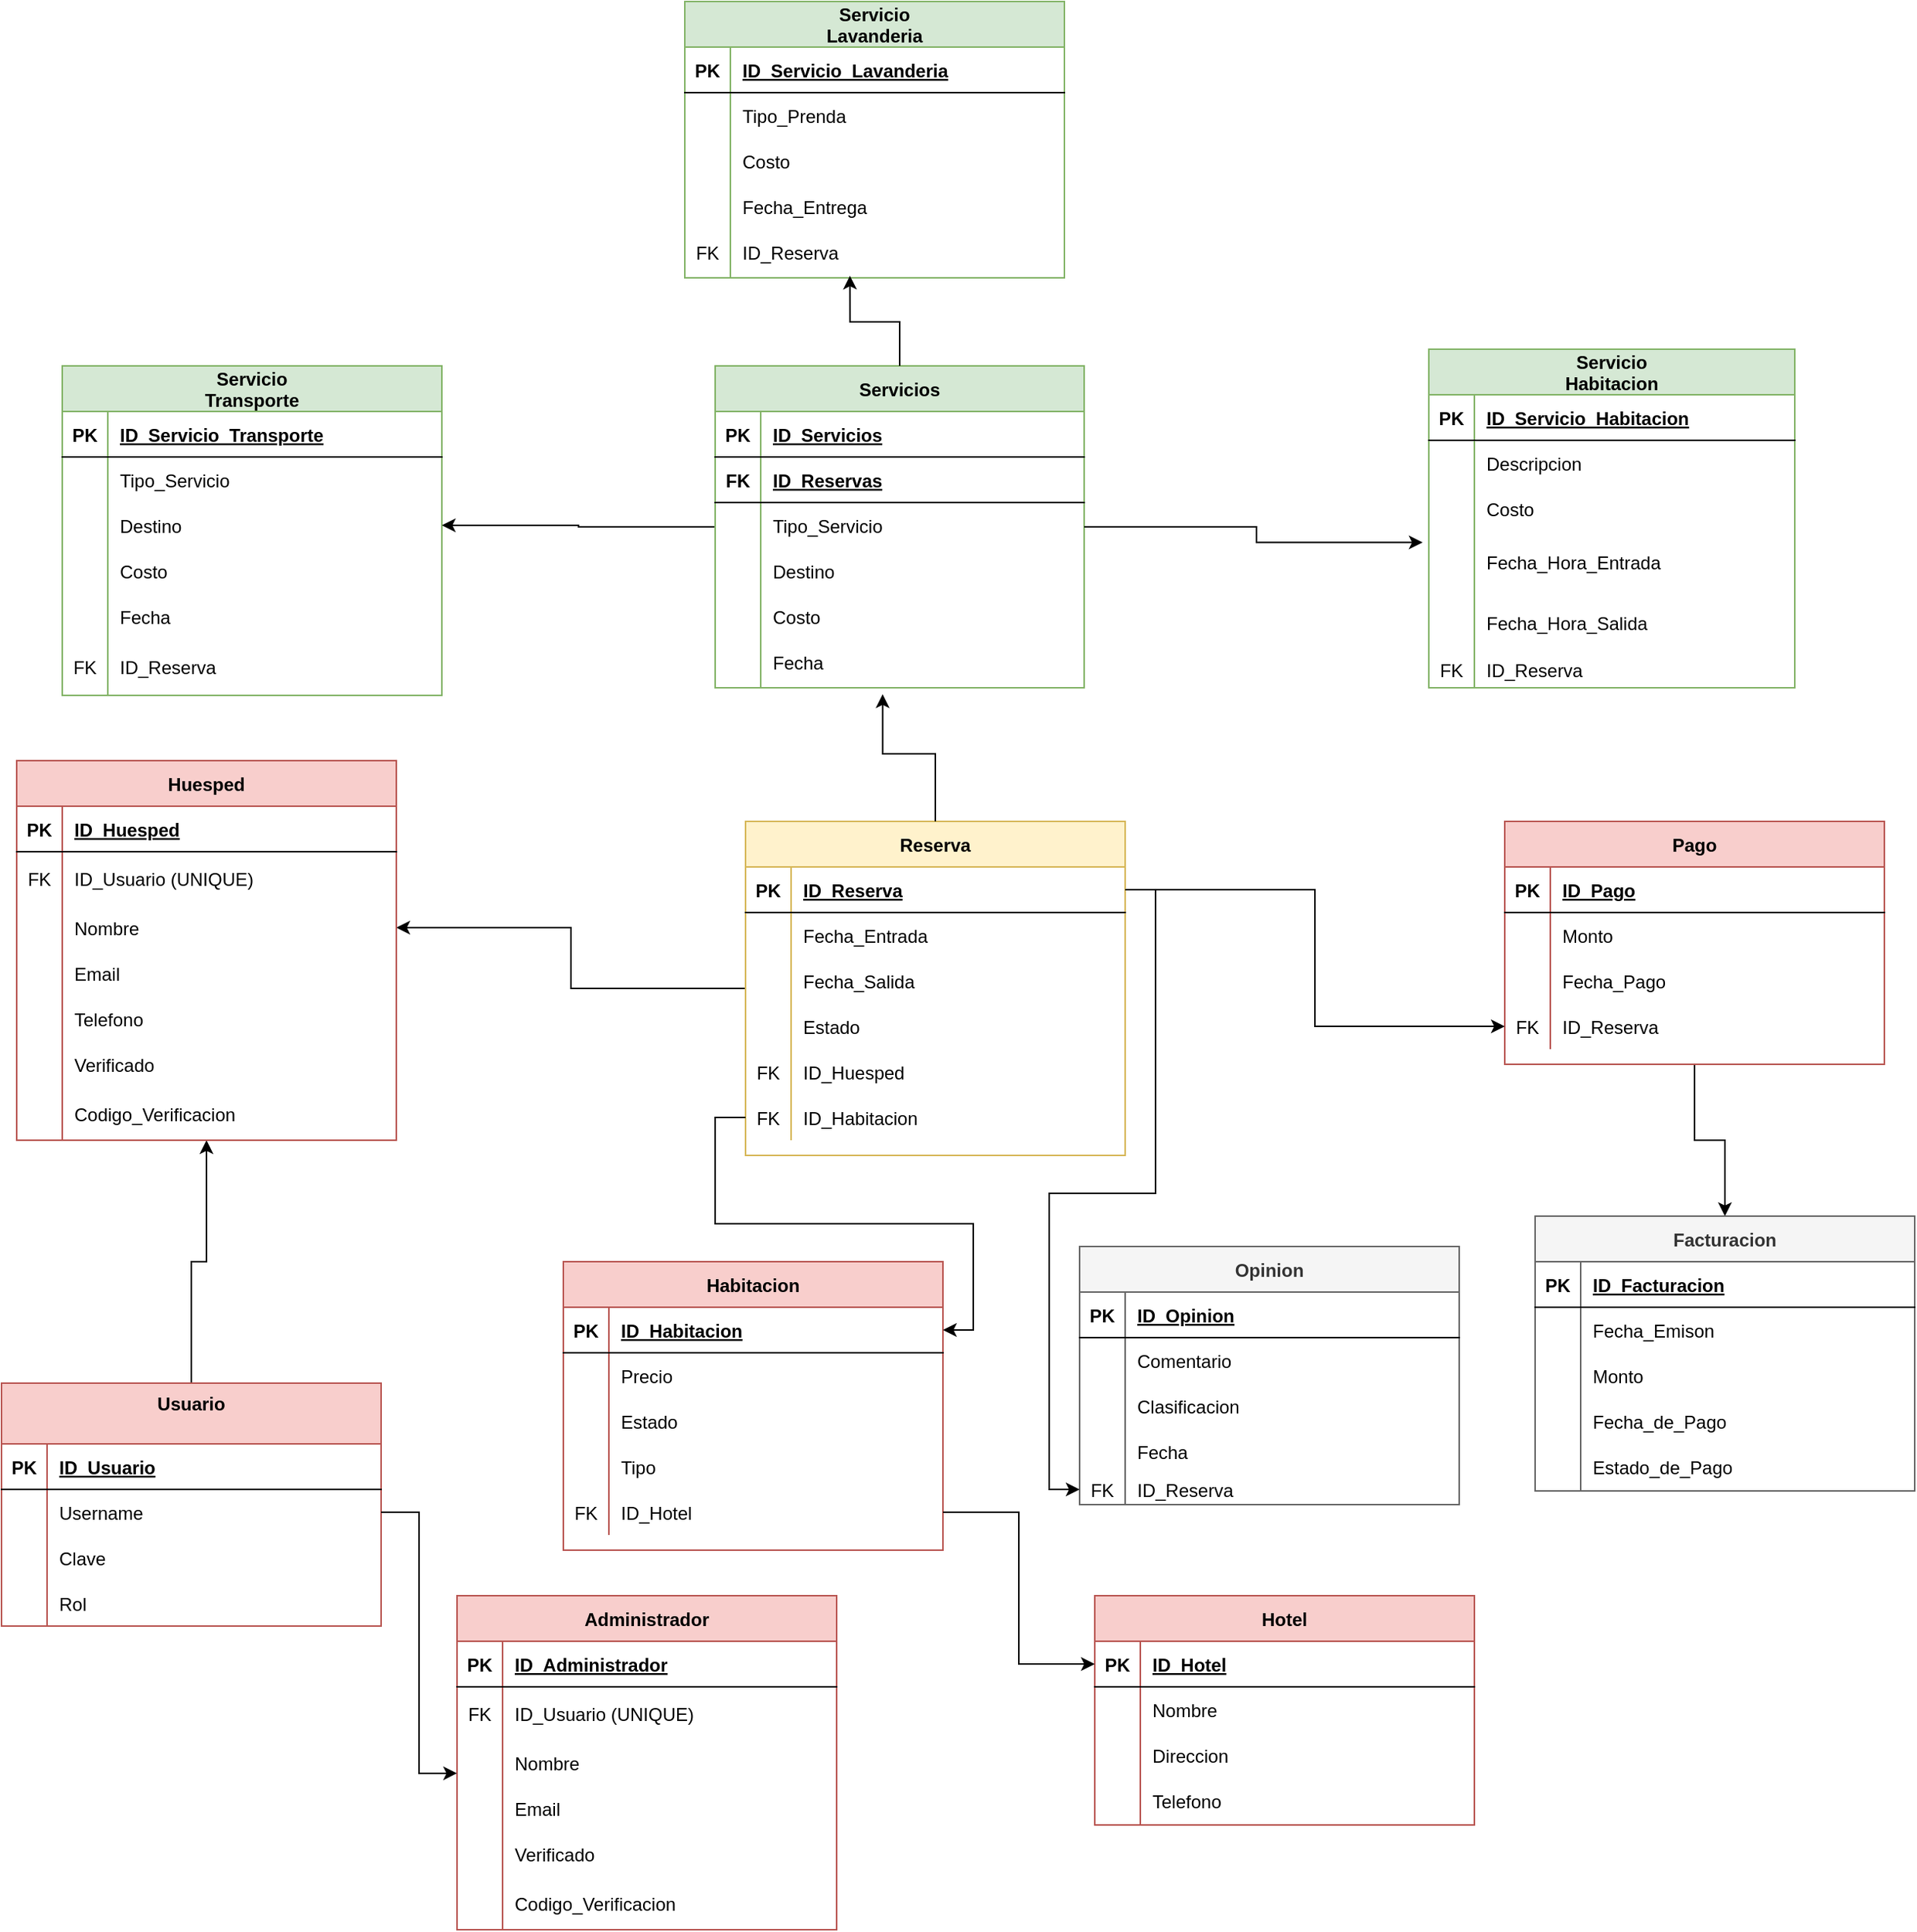 <mxfile version="27.1.4">
  <diagram id="C5RBs43oDa-KdzZeNtuy" name="Page-1">
    <mxGraphModel dx="2194" dy="2445" grid="1" gridSize="10" guides="1" tooltips="1" connect="1" arrows="1" fold="1" page="1" pageScale="1" pageWidth="827" pageHeight="1169" math="0" shadow="0">
      <root>
        <mxCell id="WIyWlLk6GJQsqaUBKTNV-0" />
        <mxCell id="WIyWlLk6GJQsqaUBKTNV-1" parent="WIyWlLk6GJQsqaUBKTNV-0" />
        <mxCell id="q2iwfaByDF8uaWM3y7Wv-108" style="edgeStyle=orthogonalEdgeStyle;rounded=0;orthogonalLoop=1;jettySize=auto;html=1;entryX=1;entryY=0.5;entryDx=0;entryDy=0;" edge="1" parent="WIyWlLk6GJQsqaUBKTNV-1" source="nybNWpIKsQIpjslSISyz-211" target="q2iwfaByDF8uaWM3y7Wv-93">
          <mxGeometry relative="1" as="geometry" />
        </mxCell>
        <mxCell id="nybNWpIKsQIpjslSISyz-211" value="Reserva" style="shape=table;startSize=30;container=1;collapsible=1;childLayout=tableLayout;fixedRows=1;rowLines=0;fontStyle=1;align=center;resizeLast=1;fillColor=#fff2cc;strokeColor=#d6b656;" parent="WIyWlLk6GJQsqaUBKTNV-1" vertex="1">
          <mxGeometry x="670" y="260" width="250" height="220" as="geometry" />
        </mxCell>
        <mxCell id="nybNWpIKsQIpjslSISyz-212" value="" style="shape=partialRectangle;collapsible=0;dropTarget=0;pointerEvents=0;fillColor=none;points=[[0,0.5],[1,0.5]];portConstraint=eastwest;top=0;left=0;right=0;bottom=1;" parent="nybNWpIKsQIpjslSISyz-211" vertex="1">
          <mxGeometry y="30" width="250" height="30" as="geometry" />
        </mxCell>
        <mxCell id="nybNWpIKsQIpjslSISyz-213" value="PK" style="shape=partialRectangle;overflow=hidden;connectable=0;fillColor=none;top=0;left=0;bottom=0;right=0;fontStyle=1;" parent="nybNWpIKsQIpjslSISyz-212" vertex="1">
          <mxGeometry width="30" height="30" as="geometry">
            <mxRectangle width="30" height="30" as="alternateBounds" />
          </mxGeometry>
        </mxCell>
        <mxCell id="nybNWpIKsQIpjslSISyz-214" value="ID_Reserva" style="shape=partialRectangle;overflow=hidden;connectable=0;fillColor=none;top=0;left=0;bottom=0;right=0;align=left;spacingLeft=6;fontStyle=5;" parent="nybNWpIKsQIpjslSISyz-212" vertex="1">
          <mxGeometry x="30" width="220" height="30" as="geometry">
            <mxRectangle width="220" height="30" as="alternateBounds" />
          </mxGeometry>
        </mxCell>
        <mxCell id="nybNWpIKsQIpjslSISyz-215" value="" style="shape=partialRectangle;collapsible=0;dropTarget=0;pointerEvents=0;fillColor=none;points=[[0,0.5],[1,0.5]];portConstraint=eastwest;top=0;left=0;right=0;bottom=0;" parent="nybNWpIKsQIpjslSISyz-211" vertex="1">
          <mxGeometry y="60" width="250" height="30" as="geometry" />
        </mxCell>
        <mxCell id="nybNWpIKsQIpjslSISyz-216" value="" style="shape=partialRectangle;overflow=hidden;connectable=0;fillColor=none;top=0;left=0;bottom=0;right=0;" parent="nybNWpIKsQIpjslSISyz-215" vertex="1">
          <mxGeometry width="30" height="30" as="geometry">
            <mxRectangle width="30" height="30" as="alternateBounds" />
          </mxGeometry>
        </mxCell>
        <mxCell id="nybNWpIKsQIpjslSISyz-217" value="Fecha_Entrada" style="shape=partialRectangle;overflow=hidden;connectable=0;fillColor=none;top=0;left=0;bottom=0;right=0;align=left;spacingLeft=6;" parent="nybNWpIKsQIpjslSISyz-215" vertex="1">
          <mxGeometry x="30" width="220" height="30" as="geometry">
            <mxRectangle width="220" height="30" as="alternateBounds" />
          </mxGeometry>
        </mxCell>
        <mxCell id="nybNWpIKsQIpjslSISyz-218" value="" style="shape=partialRectangle;collapsible=0;dropTarget=0;pointerEvents=0;fillColor=none;points=[[0,0.5],[1,0.5]];portConstraint=eastwest;top=0;left=0;right=0;bottom=0;" parent="nybNWpIKsQIpjslSISyz-211" vertex="1">
          <mxGeometry y="90" width="250" height="30" as="geometry" />
        </mxCell>
        <mxCell id="nybNWpIKsQIpjslSISyz-219" value="" style="shape=partialRectangle;overflow=hidden;connectable=0;fillColor=none;top=0;left=0;bottom=0;right=0;" parent="nybNWpIKsQIpjslSISyz-218" vertex="1">
          <mxGeometry width="30" height="30" as="geometry">
            <mxRectangle width="30" height="30" as="alternateBounds" />
          </mxGeometry>
        </mxCell>
        <mxCell id="nybNWpIKsQIpjslSISyz-220" value="Fecha_Salida" style="shape=partialRectangle;overflow=hidden;connectable=0;fillColor=none;top=0;left=0;bottom=0;right=0;align=left;spacingLeft=6;" parent="nybNWpIKsQIpjslSISyz-218" vertex="1">
          <mxGeometry x="30" width="220" height="30" as="geometry">
            <mxRectangle width="220" height="30" as="alternateBounds" />
          </mxGeometry>
        </mxCell>
        <mxCell id="nybNWpIKsQIpjslSISyz-221" value="" style="shape=partialRectangle;collapsible=0;dropTarget=0;pointerEvents=0;fillColor=none;points=[[0,0.5],[1,0.5]];portConstraint=eastwest;top=0;left=0;right=0;bottom=0;" parent="nybNWpIKsQIpjslSISyz-211" vertex="1">
          <mxGeometry y="120" width="250" height="30" as="geometry" />
        </mxCell>
        <mxCell id="nybNWpIKsQIpjslSISyz-222" value="" style="shape=partialRectangle;overflow=hidden;connectable=0;fillColor=none;top=0;left=0;bottom=0;right=0;" parent="nybNWpIKsQIpjslSISyz-221" vertex="1">
          <mxGeometry width="30" height="30" as="geometry">
            <mxRectangle width="30" height="30" as="alternateBounds" />
          </mxGeometry>
        </mxCell>
        <mxCell id="nybNWpIKsQIpjslSISyz-223" value="Estado" style="shape=partialRectangle;overflow=hidden;connectable=0;fillColor=none;top=0;left=0;bottom=0;right=0;align=left;spacingLeft=6;" parent="nybNWpIKsQIpjslSISyz-221" vertex="1">
          <mxGeometry x="30" width="220" height="30" as="geometry">
            <mxRectangle width="220" height="30" as="alternateBounds" />
          </mxGeometry>
        </mxCell>
        <mxCell id="nybNWpIKsQIpjslSISyz-224" value="" style="shape=partialRectangle;collapsible=0;dropTarget=0;pointerEvents=0;fillColor=none;points=[[0,0.5],[1,0.5]];portConstraint=eastwest;top=0;left=0;right=0;bottom=0;" parent="nybNWpIKsQIpjslSISyz-211" vertex="1">
          <mxGeometry y="150" width="250" height="30" as="geometry" />
        </mxCell>
        <mxCell id="nybNWpIKsQIpjslSISyz-225" value="FK" style="shape=partialRectangle;overflow=hidden;connectable=0;fillColor=none;top=0;left=0;bottom=0;right=0;" parent="nybNWpIKsQIpjslSISyz-224" vertex="1">
          <mxGeometry width="30" height="30" as="geometry">
            <mxRectangle width="30" height="30" as="alternateBounds" />
          </mxGeometry>
        </mxCell>
        <mxCell id="nybNWpIKsQIpjslSISyz-226" value="ID_Huesped" style="shape=partialRectangle;overflow=hidden;connectable=0;fillColor=none;top=0;left=0;bottom=0;right=0;align=left;spacingLeft=6;" parent="nybNWpIKsQIpjslSISyz-224" vertex="1">
          <mxGeometry x="30" width="220" height="30" as="geometry">
            <mxRectangle width="220" height="30" as="alternateBounds" />
          </mxGeometry>
        </mxCell>
        <mxCell id="nybNWpIKsQIpjslSISyz-227" value="" style="shape=partialRectangle;collapsible=0;dropTarget=0;pointerEvents=0;fillColor=none;points=[[0,0.5],[1,0.5]];portConstraint=eastwest;top=0;left=0;right=0;bottom=0;" parent="nybNWpIKsQIpjslSISyz-211" vertex="1">
          <mxGeometry y="180" width="250" height="30" as="geometry" />
        </mxCell>
        <mxCell id="nybNWpIKsQIpjslSISyz-228" value="FK" style="shape=partialRectangle;overflow=hidden;connectable=0;fillColor=none;top=0;left=0;bottom=0;right=0;" parent="nybNWpIKsQIpjslSISyz-227" vertex="1">
          <mxGeometry width="30" height="30" as="geometry">
            <mxRectangle width="30" height="30" as="alternateBounds" />
          </mxGeometry>
        </mxCell>
        <mxCell id="nybNWpIKsQIpjslSISyz-229" value="ID_Habitacion" style="shape=partialRectangle;overflow=hidden;connectable=0;fillColor=none;top=0;left=0;bottom=0;right=0;align=left;spacingLeft=6;" parent="nybNWpIKsQIpjslSISyz-227" vertex="1">
          <mxGeometry x="30" width="220" height="30" as="geometry">
            <mxRectangle width="220" height="30" as="alternateBounds" />
          </mxGeometry>
        </mxCell>
        <mxCell id="q2iwfaByDF8uaWM3y7Wv-85" style="edgeStyle=orthogonalEdgeStyle;rounded=0;orthogonalLoop=1;jettySize=auto;html=1;" edge="1" parent="WIyWlLk6GJQsqaUBKTNV-1" source="nybNWpIKsQIpjslSISyz-230" target="q2iwfaByDF8uaWM3y7Wv-66">
          <mxGeometry relative="1" as="geometry" />
        </mxCell>
        <mxCell id="nybNWpIKsQIpjslSISyz-230" value="Pago" style="shape=table;startSize=30;container=1;collapsible=1;childLayout=tableLayout;fixedRows=1;rowLines=0;fontStyle=1;align=center;resizeLast=1;fillColor=#f8cecc;strokeColor=#b85450;" parent="WIyWlLk6GJQsqaUBKTNV-1" vertex="1">
          <mxGeometry x="1170" y="260" width="250" height="160" as="geometry" />
        </mxCell>
        <mxCell id="nybNWpIKsQIpjslSISyz-231" value="" style="shape=partialRectangle;collapsible=0;dropTarget=0;pointerEvents=0;fillColor=none;points=[[0,0.5],[1,0.5]];portConstraint=eastwest;top=0;left=0;right=0;bottom=1;" parent="nybNWpIKsQIpjslSISyz-230" vertex="1">
          <mxGeometry y="30" width="250" height="30" as="geometry" />
        </mxCell>
        <mxCell id="nybNWpIKsQIpjslSISyz-232" value="PK" style="shape=partialRectangle;overflow=hidden;connectable=0;fillColor=none;top=0;left=0;bottom=0;right=0;fontStyle=1;" parent="nybNWpIKsQIpjslSISyz-231" vertex="1">
          <mxGeometry width="30" height="30" as="geometry">
            <mxRectangle width="30" height="30" as="alternateBounds" />
          </mxGeometry>
        </mxCell>
        <mxCell id="nybNWpIKsQIpjslSISyz-233" value="ID_Pago" style="shape=partialRectangle;overflow=hidden;connectable=0;fillColor=none;top=0;left=0;bottom=0;right=0;align=left;spacingLeft=6;fontStyle=5;" parent="nybNWpIKsQIpjslSISyz-231" vertex="1">
          <mxGeometry x="30" width="220" height="30" as="geometry">
            <mxRectangle width="220" height="30" as="alternateBounds" />
          </mxGeometry>
        </mxCell>
        <mxCell id="nybNWpIKsQIpjslSISyz-234" value="" style="shape=partialRectangle;collapsible=0;dropTarget=0;pointerEvents=0;fillColor=none;points=[[0,0.5],[1,0.5]];portConstraint=eastwest;top=0;left=0;right=0;bottom=0;" parent="nybNWpIKsQIpjslSISyz-230" vertex="1">
          <mxGeometry y="60" width="250" height="30" as="geometry" />
        </mxCell>
        <mxCell id="nybNWpIKsQIpjslSISyz-235" value="" style="shape=partialRectangle;overflow=hidden;connectable=0;fillColor=none;top=0;left=0;bottom=0;right=0;" parent="nybNWpIKsQIpjslSISyz-234" vertex="1">
          <mxGeometry width="30" height="30" as="geometry">
            <mxRectangle width="30" height="30" as="alternateBounds" />
          </mxGeometry>
        </mxCell>
        <mxCell id="nybNWpIKsQIpjslSISyz-236" value="Monto" style="shape=partialRectangle;overflow=hidden;connectable=0;fillColor=none;top=0;left=0;bottom=0;right=0;align=left;spacingLeft=6;" parent="nybNWpIKsQIpjslSISyz-234" vertex="1">
          <mxGeometry x="30" width="220" height="30" as="geometry">
            <mxRectangle width="220" height="30" as="alternateBounds" />
          </mxGeometry>
        </mxCell>
        <mxCell id="nybNWpIKsQIpjslSISyz-237" value="" style="shape=partialRectangle;collapsible=0;dropTarget=0;pointerEvents=0;fillColor=none;points=[[0,0.5],[1,0.5]];portConstraint=eastwest;top=0;left=0;right=0;bottom=0;" parent="nybNWpIKsQIpjslSISyz-230" vertex="1">
          <mxGeometry y="90" width="250" height="30" as="geometry" />
        </mxCell>
        <mxCell id="nybNWpIKsQIpjslSISyz-238" value="" style="shape=partialRectangle;overflow=hidden;connectable=0;fillColor=none;top=0;left=0;bottom=0;right=0;" parent="nybNWpIKsQIpjslSISyz-237" vertex="1">
          <mxGeometry width="30" height="30" as="geometry">
            <mxRectangle width="30" height="30" as="alternateBounds" />
          </mxGeometry>
        </mxCell>
        <mxCell id="nybNWpIKsQIpjslSISyz-239" value="Fecha_Pago" style="shape=partialRectangle;overflow=hidden;connectable=0;fillColor=none;top=0;left=0;bottom=0;right=0;align=left;spacingLeft=6;" parent="nybNWpIKsQIpjslSISyz-237" vertex="1">
          <mxGeometry x="30" width="220" height="30" as="geometry">
            <mxRectangle width="220" height="30" as="alternateBounds" />
          </mxGeometry>
        </mxCell>
        <mxCell id="nybNWpIKsQIpjslSISyz-240" value="" style="shape=partialRectangle;collapsible=0;dropTarget=0;pointerEvents=0;fillColor=none;points=[[0,0.5],[1,0.5]];portConstraint=eastwest;top=0;left=0;right=0;bottom=0;" parent="nybNWpIKsQIpjslSISyz-230" vertex="1">
          <mxGeometry y="120" width="250" height="30" as="geometry" />
        </mxCell>
        <mxCell id="nybNWpIKsQIpjslSISyz-241" value="FK" style="shape=partialRectangle;overflow=hidden;connectable=0;fillColor=none;top=0;left=0;bottom=0;right=0;" parent="nybNWpIKsQIpjslSISyz-240" vertex="1">
          <mxGeometry width="30" height="30" as="geometry">
            <mxRectangle width="30" height="30" as="alternateBounds" />
          </mxGeometry>
        </mxCell>
        <mxCell id="nybNWpIKsQIpjslSISyz-242" value="ID_Reserva" style="shape=partialRectangle;overflow=hidden;connectable=0;fillColor=none;top=0;left=0;bottom=0;right=0;align=left;spacingLeft=6;" parent="nybNWpIKsQIpjslSISyz-240" vertex="1">
          <mxGeometry x="30" width="220" height="30" as="geometry">
            <mxRectangle width="220" height="30" as="alternateBounds" />
          </mxGeometry>
        </mxCell>
        <mxCell id="nybNWpIKsQIpjslSISyz-243" value="Habitacion" style="shape=table;startSize=30;container=1;collapsible=1;childLayout=tableLayout;fixedRows=1;rowLines=0;fontStyle=1;align=center;resizeLast=1;fillColor=#f8cecc;strokeColor=#b85450;" parent="WIyWlLk6GJQsqaUBKTNV-1" vertex="1">
          <mxGeometry x="550" y="550" width="250" height="190" as="geometry" />
        </mxCell>
        <mxCell id="nybNWpIKsQIpjslSISyz-244" value="" style="shape=partialRectangle;collapsible=0;dropTarget=0;pointerEvents=0;fillColor=none;points=[[0,0.5],[1,0.5]];portConstraint=eastwest;top=0;left=0;right=0;bottom=1;" parent="nybNWpIKsQIpjslSISyz-243" vertex="1">
          <mxGeometry y="30" width="250" height="30" as="geometry" />
        </mxCell>
        <mxCell id="nybNWpIKsQIpjslSISyz-245" value="PK" style="shape=partialRectangle;overflow=hidden;connectable=0;fillColor=none;top=0;left=0;bottom=0;right=0;fontStyle=1;" parent="nybNWpIKsQIpjslSISyz-244" vertex="1">
          <mxGeometry width="30" height="30" as="geometry">
            <mxRectangle width="30" height="30" as="alternateBounds" />
          </mxGeometry>
        </mxCell>
        <mxCell id="nybNWpIKsQIpjslSISyz-246" value="ID_Habitacion" style="shape=partialRectangle;overflow=hidden;connectable=0;fillColor=none;top=0;left=0;bottom=0;right=0;align=left;spacingLeft=6;fontStyle=5;" parent="nybNWpIKsQIpjslSISyz-244" vertex="1">
          <mxGeometry x="30" width="220" height="30" as="geometry">
            <mxRectangle width="220" height="30" as="alternateBounds" />
          </mxGeometry>
        </mxCell>
        <mxCell id="nybNWpIKsQIpjslSISyz-247" value="" style="shape=partialRectangle;collapsible=0;dropTarget=0;pointerEvents=0;fillColor=none;points=[[0,0.5],[1,0.5]];portConstraint=eastwest;top=0;left=0;right=0;bottom=0;" parent="nybNWpIKsQIpjslSISyz-243" vertex="1">
          <mxGeometry y="60" width="250" height="30" as="geometry" />
        </mxCell>
        <mxCell id="nybNWpIKsQIpjslSISyz-248" value="" style="shape=partialRectangle;overflow=hidden;connectable=0;fillColor=none;top=0;left=0;bottom=0;right=0;" parent="nybNWpIKsQIpjslSISyz-247" vertex="1">
          <mxGeometry width="30" height="30" as="geometry">
            <mxRectangle width="30" height="30" as="alternateBounds" />
          </mxGeometry>
        </mxCell>
        <mxCell id="nybNWpIKsQIpjslSISyz-249" value="Precio" style="shape=partialRectangle;overflow=hidden;connectable=0;fillColor=none;top=0;left=0;bottom=0;right=0;align=left;spacingLeft=6;" parent="nybNWpIKsQIpjslSISyz-247" vertex="1">
          <mxGeometry x="30" width="220" height="30" as="geometry">
            <mxRectangle width="220" height="30" as="alternateBounds" />
          </mxGeometry>
        </mxCell>
        <mxCell id="nybNWpIKsQIpjslSISyz-250" value="" style="shape=partialRectangle;collapsible=0;dropTarget=0;pointerEvents=0;fillColor=none;points=[[0,0.5],[1,0.5]];portConstraint=eastwest;top=0;left=0;right=0;bottom=0;" parent="nybNWpIKsQIpjslSISyz-243" vertex="1">
          <mxGeometry y="90" width="250" height="30" as="geometry" />
        </mxCell>
        <mxCell id="nybNWpIKsQIpjslSISyz-251" value="" style="shape=partialRectangle;overflow=hidden;connectable=0;fillColor=none;top=0;left=0;bottom=0;right=0;" parent="nybNWpIKsQIpjslSISyz-250" vertex="1">
          <mxGeometry width="30" height="30" as="geometry">
            <mxRectangle width="30" height="30" as="alternateBounds" />
          </mxGeometry>
        </mxCell>
        <mxCell id="nybNWpIKsQIpjslSISyz-252" value="Estado" style="shape=partialRectangle;overflow=hidden;connectable=0;fillColor=none;top=0;left=0;bottom=0;right=0;align=left;spacingLeft=6;" parent="nybNWpIKsQIpjslSISyz-250" vertex="1">
          <mxGeometry x="30" width="220" height="30" as="geometry">
            <mxRectangle width="220" height="30" as="alternateBounds" />
          </mxGeometry>
        </mxCell>
        <mxCell id="nybNWpIKsQIpjslSISyz-253" value="" style="shape=partialRectangle;collapsible=0;dropTarget=0;pointerEvents=0;fillColor=none;points=[[0,0.5],[1,0.5]];portConstraint=eastwest;top=0;left=0;right=0;bottom=0;" parent="nybNWpIKsQIpjslSISyz-243" vertex="1">
          <mxGeometry y="120" width="250" height="30" as="geometry" />
        </mxCell>
        <mxCell id="nybNWpIKsQIpjslSISyz-254" value="" style="shape=partialRectangle;overflow=hidden;connectable=0;fillColor=none;top=0;left=0;bottom=0;right=0;" parent="nybNWpIKsQIpjslSISyz-253" vertex="1">
          <mxGeometry width="30" height="30" as="geometry">
            <mxRectangle width="30" height="30" as="alternateBounds" />
          </mxGeometry>
        </mxCell>
        <mxCell id="nybNWpIKsQIpjslSISyz-255" value="Tipo" style="shape=partialRectangle;overflow=hidden;connectable=0;fillColor=none;top=0;left=0;bottom=0;right=0;align=left;spacingLeft=6;" parent="nybNWpIKsQIpjslSISyz-253" vertex="1">
          <mxGeometry x="30" width="220" height="30" as="geometry">
            <mxRectangle width="220" height="30" as="alternateBounds" />
          </mxGeometry>
        </mxCell>
        <mxCell id="nybNWpIKsQIpjslSISyz-256" value="" style="shape=partialRectangle;collapsible=0;dropTarget=0;pointerEvents=0;fillColor=none;points=[[0,0.5],[1,0.5]];portConstraint=eastwest;top=0;left=0;right=0;bottom=0;" parent="nybNWpIKsQIpjslSISyz-243" vertex="1">
          <mxGeometry y="150" width="250" height="30" as="geometry" />
        </mxCell>
        <mxCell id="nybNWpIKsQIpjslSISyz-257" value="FK" style="shape=partialRectangle;overflow=hidden;connectable=0;fillColor=none;top=0;left=0;bottom=0;right=0;" parent="nybNWpIKsQIpjslSISyz-256" vertex="1">
          <mxGeometry width="30" height="30" as="geometry">
            <mxRectangle width="30" height="30" as="alternateBounds" />
          </mxGeometry>
        </mxCell>
        <mxCell id="nybNWpIKsQIpjslSISyz-258" value="ID_Hotel" style="shape=partialRectangle;overflow=hidden;connectable=0;fillColor=none;top=0;left=0;bottom=0;right=0;align=left;spacingLeft=6;" parent="nybNWpIKsQIpjslSISyz-256" vertex="1">
          <mxGeometry x="30" width="220" height="30" as="geometry">
            <mxRectangle width="220" height="30" as="alternateBounds" />
          </mxGeometry>
        </mxCell>
        <mxCell id="nybNWpIKsQIpjslSISyz-259" value="Hotel" style="shape=table;startSize=30;container=1;collapsible=1;childLayout=tableLayout;fixedRows=1;rowLines=0;fontStyle=1;align=center;resizeLast=1;fillColor=#f8cecc;strokeColor=#b85450;" parent="WIyWlLk6GJQsqaUBKTNV-1" vertex="1">
          <mxGeometry x="900" y="770" width="250" height="151" as="geometry" />
        </mxCell>
        <mxCell id="nybNWpIKsQIpjslSISyz-260" value="" style="shape=partialRectangle;collapsible=0;dropTarget=0;pointerEvents=0;fillColor=none;points=[[0,0.5],[1,0.5]];portConstraint=eastwest;top=0;left=0;right=0;bottom=1;" parent="nybNWpIKsQIpjslSISyz-259" vertex="1">
          <mxGeometry y="30" width="250" height="30" as="geometry" />
        </mxCell>
        <mxCell id="nybNWpIKsQIpjslSISyz-261" value="PK" style="shape=partialRectangle;overflow=hidden;connectable=0;fillColor=none;top=0;left=0;bottom=0;right=0;fontStyle=1;" parent="nybNWpIKsQIpjslSISyz-260" vertex="1">
          <mxGeometry width="30" height="30" as="geometry">
            <mxRectangle width="30" height="30" as="alternateBounds" />
          </mxGeometry>
        </mxCell>
        <mxCell id="nybNWpIKsQIpjslSISyz-262" value="ID_Hotel" style="shape=partialRectangle;overflow=hidden;connectable=0;fillColor=none;top=0;left=0;bottom=0;right=0;align=left;spacingLeft=6;fontStyle=5;" parent="nybNWpIKsQIpjslSISyz-260" vertex="1">
          <mxGeometry x="30" width="220" height="30" as="geometry">
            <mxRectangle width="220" height="30" as="alternateBounds" />
          </mxGeometry>
        </mxCell>
        <mxCell id="nybNWpIKsQIpjslSISyz-263" value="" style="shape=partialRectangle;collapsible=0;dropTarget=0;pointerEvents=0;fillColor=none;points=[[0,0.5],[1,0.5]];portConstraint=eastwest;top=0;left=0;right=0;bottom=0;" parent="nybNWpIKsQIpjslSISyz-259" vertex="1">
          <mxGeometry y="60" width="250" height="30" as="geometry" />
        </mxCell>
        <mxCell id="nybNWpIKsQIpjslSISyz-264" value="" style="shape=partialRectangle;overflow=hidden;connectable=0;fillColor=none;top=0;left=0;bottom=0;right=0;" parent="nybNWpIKsQIpjslSISyz-263" vertex="1">
          <mxGeometry width="30" height="30" as="geometry">
            <mxRectangle width="30" height="30" as="alternateBounds" />
          </mxGeometry>
        </mxCell>
        <mxCell id="nybNWpIKsQIpjslSISyz-265" value="Nombre" style="shape=partialRectangle;overflow=hidden;connectable=0;fillColor=none;top=0;left=0;bottom=0;right=0;align=left;spacingLeft=6;" parent="nybNWpIKsQIpjslSISyz-263" vertex="1">
          <mxGeometry x="30" width="220" height="30" as="geometry">
            <mxRectangle width="220" height="30" as="alternateBounds" />
          </mxGeometry>
        </mxCell>
        <mxCell id="nybNWpIKsQIpjslSISyz-266" value="" style="shape=partialRectangle;collapsible=0;dropTarget=0;pointerEvents=0;fillColor=none;points=[[0,0.5],[1,0.5]];portConstraint=eastwest;top=0;left=0;right=0;bottom=0;" parent="nybNWpIKsQIpjslSISyz-259" vertex="1">
          <mxGeometry y="90" width="250" height="30" as="geometry" />
        </mxCell>
        <mxCell id="nybNWpIKsQIpjslSISyz-267" value="" style="shape=partialRectangle;overflow=hidden;connectable=0;fillColor=none;top=0;left=0;bottom=0;right=0;" parent="nybNWpIKsQIpjslSISyz-266" vertex="1">
          <mxGeometry width="30" height="30" as="geometry">
            <mxRectangle width="30" height="30" as="alternateBounds" />
          </mxGeometry>
        </mxCell>
        <mxCell id="nybNWpIKsQIpjslSISyz-268" value="Direccion" style="shape=partialRectangle;overflow=hidden;connectable=0;fillColor=none;top=0;left=0;bottom=0;right=0;align=left;spacingLeft=6;" parent="nybNWpIKsQIpjslSISyz-266" vertex="1">
          <mxGeometry x="30" width="220" height="30" as="geometry">
            <mxRectangle width="220" height="30" as="alternateBounds" />
          </mxGeometry>
        </mxCell>
        <mxCell id="nybNWpIKsQIpjslSISyz-269" value="" style="shape=partialRectangle;collapsible=0;dropTarget=0;pointerEvents=0;fillColor=none;points=[[0,0.5],[1,0.5]];portConstraint=eastwest;top=0;left=0;right=0;bottom=0;" parent="nybNWpIKsQIpjslSISyz-259" vertex="1">
          <mxGeometry y="120" width="250" height="30" as="geometry" />
        </mxCell>
        <mxCell id="nybNWpIKsQIpjslSISyz-270" value="" style="shape=partialRectangle;overflow=hidden;connectable=0;fillColor=none;top=0;left=0;bottom=0;right=0;" parent="nybNWpIKsQIpjslSISyz-269" vertex="1">
          <mxGeometry width="30" height="30" as="geometry">
            <mxRectangle width="30" height="30" as="alternateBounds" />
          </mxGeometry>
        </mxCell>
        <mxCell id="nybNWpIKsQIpjslSISyz-271" value="Telefono" style="shape=partialRectangle;overflow=hidden;connectable=0;fillColor=none;top=0;left=0;bottom=0;right=0;align=left;spacingLeft=6;" parent="nybNWpIKsQIpjslSISyz-269" vertex="1">
          <mxGeometry x="30" width="220" height="30" as="geometry">
            <mxRectangle width="220" height="30" as="alternateBounds" />
          </mxGeometry>
        </mxCell>
        <mxCell id="nybNWpIKsQIpjslSISyz-272" value="" style="shape=partialRectangle;collapsible=0;dropTarget=0;pointerEvents=0;fillColor=none;points=[[0,0.5],[1,0.5]];portConstraint=eastwest;top=0;left=0;right=0;bottom=0;" parent="nybNWpIKsQIpjslSISyz-259" vertex="1">
          <mxGeometry y="150" width="250" height="1" as="geometry" />
        </mxCell>
        <mxCell id="nybNWpIKsQIpjslSISyz-273" value="" style="shape=partialRectangle;overflow=hidden;connectable=0;fillColor=none;top=0;left=0;bottom=0;right=0;" parent="nybNWpIKsQIpjslSISyz-272" vertex="1">
          <mxGeometry width="30" height="1" as="geometry">
            <mxRectangle width="30" height="1" as="alternateBounds" />
          </mxGeometry>
        </mxCell>
        <mxCell id="nybNWpIKsQIpjslSISyz-274" value="" style="shape=partialRectangle;overflow=hidden;connectable=0;fillColor=none;top=0;left=0;bottom=0;right=0;align=left;spacingLeft=6;" parent="nybNWpIKsQIpjslSISyz-272" vertex="1">
          <mxGeometry x="30" width="220" height="1" as="geometry">
            <mxRectangle width="220" height="1" as="alternateBounds" />
          </mxGeometry>
        </mxCell>
        <mxCell id="nybNWpIKsQIpjslSISyz-297" value="Servicio&#xa;Habitacion" style="shape=table;startSize=30;container=1;collapsible=1;childLayout=tableLayout;fixedRows=1;rowLines=0;fontStyle=1;align=center;resizeLast=1;fillColor=#d5e8d4;strokeColor=#82b366;" parent="WIyWlLk6GJQsqaUBKTNV-1" vertex="1">
          <mxGeometry x="1120" y="-51" width="241" height="223" as="geometry" />
        </mxCell>
        <mxCell id="nybNWpIKsQIpjslSISyz-298" value="" style="shape=partialRectangle;collapsible=0;dropTarget=0;pointerEvents=0;fillColor=none;points=[[0,0.5],[1,0.5]];portConstraint=eastwest;top=0;left=0;right=0;bottom=1;" parent="nybNWpIKsQIpjslSISyz-297" vertex="1">
          <mxGeometry y="30" width="241" height="30" as="geometry" />
        </mxCell>
        <mxCell id="nybNWpIKsQIpjslSISyz-299" value="PK" style="shape=partialRectangle;overflow=hidden;connectable=0;fillColor=none;top=0;left=0;bottom=0;right=0;fontStyle=1;" parent="nybNWpIKsQIpjslSISyz-298" vertex="1">
          <mxGeometry width="30" height="30" as="geometry">
            <mxRectangle width="30" height="30" as="alternateBounds" />
          </mxGeometry>
        </mxCell>
        <mxCell id="nybNWpIKsQIpjslSISyz-300" value="ID_Servicio_Habitacion" style="shape=partialRectangle;overflow=hidden;connectable=0;fillColor=none;top=0;left=0;bottom=0;right=0;align=left;spacingLeft=6;fontStyle=5;" parent="nybNWpIKsQIpjslSISyz-298" vertex="1">
          <mxGeometry x="30" width="211" height="30" as="geometry">
            <mxRectangle width="211" height="30" as="alternateBounds" />
          </mxGeometry>
        </mxCell>
        <mxCell id="nybNWpIKsQIpjslSISyz-301" value="" style="shape=partialRectangle;collapsible=0;dropTarget=0;pointerEvents=0;fillColor=none;points=[[0,0.5],[1,0.5]];portConstraint=eastwest;top=0;left=0;right=0;bottom=0;" parent="nybNWpIKsQIpjslSISyz-297" vertex="1">
          <mxGeometry y="60" width="241" height="30" as="geometry" />
        </mxCell>
        <mxCell id="nybNWpIKsQIpjslSISyz-302" value="" style="shape=partialRectangle;overflow=hidden;connectable=0;fillColor=none;top=0;left=0;bottom=0;right=0;" parent="nybNWpIKsQIpjslSISyz-301" vertex="1">
          <mxGeometry width="30" height="30" as="geometry">
            <mxRectangle width="30" height="30" as="alternateBounds" />
          </mxGeometry>
        </mxCell>
        <mxCell id="nybNWpIKsQIpjslSISyz-303" value="Descripcion" style="shape=partialRectangle;overflow=hidden;connectable=0;fillColor=none;top=0;left=0;bottom=0;right=0;align=left;spacingLeft=6;" parent="nybNWpIKsQIpjslSISyz-301" vertex="1">
          <mxGeometry x="30" width="211" height="30" as="geometry">
            <mxRectangle width="211" height="30" as="alternateBounds" />
          </mxGeometry>
        </mxCell>
        <mxCell id="nybNWpIKsQIpjslSISyz-304" value="" style="shape=partialRectangle;collapsible=0;dropTarget=0;pointerEvents=0;fillColor=none;points=[[0,0.5],[1,0.5]];portConstraint=eastwest;top=0;left=0;right=0;bottom=0;" parent="nybNWpIKsQIpjslSISyz-297" vertex="1">
          <mxGeometry y="90" width="241" height="30" as="geometry" />
        </mxCell>
        <mxCell id="nybNWpIKsQIpjslSISyz-305" value="" style="shape=partialRectangle;overflow=hidden;connectable=0;fillColor=none;top=0;left=0;bottom=0;right=0;" parent="nybNWpIKsQIpjslSISyz-304" vertex="1">
          <mxGeometry width="30" height="30" as="geometry">
            <mxRectangle width="30" height="30" as="alternateBounds" />
          </mxGeometry>
        </mxCell>
        <mxCell id="nybNWpIKsQIpjslSISyz-306" value="Costo" style="shape=partialRectangle;overflow=hidden;connectable=0;fillColor=none;top=0;left=0;bottom=0;right=0;align=left;spacingLeft=6;" parent="nybNWpIKsQIpjslSISyz-304" vertex="1">
          <mxGeometry x="30" width="211" height="30" as="geometry">
            <mxRectangle width="211" height="30" as="alternateBounds" />
          </mxGeometry>
        </mxCell>
        <mxCell id="nybNWpIKsQIpjslSISyz-307" value="" style="shape=partialRectangle;collapsible=0;dropTarget=0;pointerEvents=0;fillColor=none;points=[[0,0.5],[1,0.5]];portConstraint=eastwest;top=0;left=0;right=0;bottom=0;" parent="nybNWpIKsQIpjslSISyz-297" vertex="1">
          <mxGeometry y="120" width="241" height="40" as="geometry" />
        </mxCell>
        <mxCell id="nybNWpIKsQIpjslSISyz-308" value="" style="shape=partialRectangle;overflow=hidden;connectable=0;fillColor=none;top=0;left=0;bottom=0;right=0;" parent="nybNWpIKsQIpjslSISyz-307" vertex="1">
          <mxGeometry width="30" height="40" as="geometry">
            <mxRectangle width="30" height="40" as="alternateBounds" />
          </mxGeometry>
        </mxCell>
        <mxCell id="nybNWpIKsQIpjslSISyz-309" value="Fecha_Hora_Entrada" style="shape=partialRectangle;overflow=hidden;connectable=0;fillColor=none;top=0;left=0;bottom=0;right=0;align=left;spacingLeft=6;" parent="nybNWpIKsQIpjslSISyz-307" vertex="1">
          <mxGeometry x="30" width="211" height="40" as="geometry">
            <mxRectangle width="211" height="40" as="alternateBounds" />
          </mxGeometry>
        </mxCell>
        <mxCell id="nybNWpIKsQIpjslSISyz-310" value="" style="shape=partialRectangle;collapsible=0;dropTarget=0;pointerEvents=0;fillColor=none;points=[[0,0.5],[1,0.5]];portConstraint=eastwest;top=0;left=0;right=0;bottom=0;" parent="nybNWpIKsQIpjslSISyz-297" vertex="1">
          <mxGeometry y="160" width="241" height="40" as="geometry" />
        </mxCell>
        <mxCell id="nybNWpIKsQIpjslSISyz-311" value="" style="shape=partialRectangle;overflow=hidden;connectable=0;fillColor=none;top=0;left=0;bottom=0;right=0;" parent="nybNWpIKsQIpjslSISyz-310" vertex="1">
          <mxGeometry width="30" height="40" as="geometry">
            <mxRectangle width="30" height="40" as="alternateBounds" />
          </mxGeometry>
        </mxCell>
        <mxCell id="nybNWpIKsQIpjslSISyz-312" value="Fecha_Hora_Salida" style="shape=partialRectangle;overflow=hidden;connectable=0;fillColor=none;top=0;left=0;bottom=0;right=0;align=left;spacingLeft=6;" parent="nybNWpIKsQIpjslSISyz-310" vertex="1">
          <mxGeometry x="30" width="211" height="40" as="geometry">
            <mxRectangle width="211" height="40" as="alternateBounds" />
          </mxGeometry>
        </mxCell>
        <mxCell id="nybNWpIKsQIpjslSISyz-313" value="" style="shape=partialRectangle;collapsible=0;dropTarget=0;pointerEvents=0;fillColor=none;points=[[0,0.5],[1,0.5]];portConstraint=eastwest;top=0;left=0;right=0;bottom=0;" parent="nybNWpIKsQIpjslSISyz-297" vertex="1">
          <mxGeometry y="200" width="241" height="22" as="geometry" />
        </mxCell>
        <mxCell id="nybNWpIKsQIpjslSISyz-314" value="FK" style="shape=partialRectangle;overflow=hidden;connectable=0;fillColor=none;top=0;left=0;bottom=0;right=0;" parent="nybNWpIKsQIpjslSISyz-313" vertex="1">
          <mxGeometry width="30" height="22" as="geometry">
            <mxRectangle width="30" height="22" as="alternateBounds" />
          </mxGeometry>
        </mxCell>
        <mxCell id="nybNWpIKsQIpjslSISyz-315" value="ID_Reserva" style="shape=partialRectangle;overflow=hidden;connectable=0;fillColor=none;top=0;left=0;bottom=0;right=0;align=left;spacingLeft=6;" parent="nybNWpIKsQIpjslSISyz-313" vertex="1">
          <mxGeometry x="30" width="211" height="22" as="geometry">
            <mxRectangle width="211" height="22" as="alternateBounds" />
          </mxGeometry>
        </mxCell>
        <mxCell id="nybNWpIKsQIpjslSISyz-316" value="" style="shape=partialRectangle;collapsible=0;dropTarget=0;pointerEvents=0;fillColor=none;points=[[0,0.5],[1,0.5]];portConstraint=eastwest;top=0;left=0;right=0;bottom=0;" parent="nybNWpIKsQIpjslSISyz-297" vertex="1">
          <mxGeometry y="222" width="241" height="1" as="geometry" />
        </mxCell>
        <mxCell id="nybNWpIKsQIpjslSISyz-317" value="" style="shape=partialRectangle;overflow=hidden;connectable=0;fillColor=none;top=0;left=0;bottom=0;right=0;" parent="nybNWpIKsQIpjslSISyz-316" vertex="1">
          <mxGeometry width="30" height="1" as="geometry">
            <mxRectangle width="30" height="1" as="alternateBounds" />
          </mxGeometry>
        </mxCell>
        <mxCell id="nybNWpIKsQIpjslSISyz-318" value="" style="shape=partialRectangle;overflow=hidden;connectable=0;fillColor=none;top=0;left=0;bottom=0;right=0;align=left;spacingLeft=6;" parent="nybNWpIKsQIpjslSISyz-316" vertex="1">
          <mxGeometry x="30" width="211" height="1" as="geometry">
            <mxRectangle width="211" height="1" as="alternateBounds" />
          </mxGeometry>
        </mxCell>
        <mxCell id="nybNWpIKsQIpjslSISyz-319" value="Servicio&#xa;Lavanderia" style="shape=table;startSize=30;container=1;collapsible=1;childLayout=tableLayout;fixedRows=1;rowLines=0;fontStyle=1;align=center;resizeLast=1;fillColor=#d5e8d4;strokeColor=#82b366;" parent="WIyWlLk6GJQsqaUBKTNV-1" vertex="1">
          <mxGeometry x="630" y="-280" width="250" height="182.0" as="geometry" />
        </mxCell>
        <mxCell id="nybNWpIKsQIpjslSISyz-320" value="" style="shape=partialRectangle;collapsible=0;dropTarget=0;pointerEvents=0;fillColor=none;points=[[0,0.5],[1,0.5]];portConstraint=eastwest;top=0;left=0;right=0;bottom=1;" parent="nybNWpIKsQIpjslSISyz-319" vertex="1">
          <mxGeometry y="30" width="250" height="30" as="geometry" />
        </mxCell>
        <mxCell id="nybNWpIKsQIpjslSISyz-321" value="PK" style="shape=partialRectangle;overflow=hidden;connectable=0;fillColor=none;top=0;left=0;bottom=0;right=0;fontStyle=1;" parent="nybNWpIKsQIpjslSISyz-320" vertex="1">
          <mxGeometry width="30" height="30" as="geometry">
            <mxRectangle width="30" height="30" as="alternateBounds" />
          </mxGeometry>
        </mxCell>
        <mxCell id="nybNWpIKsQIpjslSISyz-322" value="ID_Servicio_Lavanderia" style="shape=partialRectangle;overflow=hidden;connectable=0;fillColor=none;top=0;left=0;bottom=0;right=0;align=left;spacingLeft=6;fontStyle=5;" parent="nybNWpIKsQIpjslSISyz-320" vertex="1">
          <mxGeometry x="30" width="220" height="30" as="geometry">
            <mxRectangle width="220" height="30" as="alternateBounds" />
          </mxGeometry>
        </mxCell>
        <mxCell id="nybNWpIKsQIpjslSISyz-323" value="" style="shape=partialRectangle;collapsible=0;dropTarget=0;pointerEvents=0;fillColor=none;points=[[0,0.5],[1,0.5]];portConstraint=eastwest;top=0;left=0;right=0;bottom=0;" parent="nybNWpIKsQIpjslSISyz-319" vertex="1">
          <mxGeometry y="60" width="250" height="30" as="geometry" />
        </mxCell>
        <mxCell id="nybNWpIKsQIpjslSISyz-324" value="" style="shape=partialRectangle;overflow=hidden;connectable=0;fillColor=none;top=0;left=0;bottom=0;right=0;" parent="nybNWpIKsQIpjslSISyz-323" vertex="1">
          <mxGeometry width="30" height="30" as="geometry">
            <mxRectangle width="30" height="30" as="alternateBounds" />
          </mxGeometry>
        </mxCell>
        <mxCell id="nybNWpIKsQIpjslSISyz-325" value="Tipo_Prenda" style="shape=partialRectangle;overflow=hidden;connectable=0;fillColor=none;top=0;left=0;bottom=0;right=0;align=left;spacingLeft=6;" parent="nybNWpIKsQIpjslSISyz-323" vertex="1">
          <mxGeometry x="30" width="220" height="30" as="geometry">
            <mxRectangle width="220" height="30" as="alternateBounds" />
          </mxGeometry>
        </mxCell>
        <mxCell id="nybNWpIKsQIpjslSISyz-326" value="" style="shape=partialRectangle;collapsible=0;dropTarget=0;pointerEvents=0;fillColor=none;points=[[0,0.5],[1,0.5]];portConstraint=eastwest;top=0;left=0;right=0;bottom=0;" parent="nybNWpIKsQIpjslSISyz-319" vertex="1">
          <mxGeometry y="90" width="250" height="30" as="geometry" />
        </mxCell>
        <mxCell id="nybNWpIKsQIpjslSISyz-327" value="" style="shape=partialRectangle;overflow=hidden;connectable=0;fillColor=none;top=0;left=0;bottom=0;right=0;" parent="nybNWpIKsQIpjslSISyz-326" vertex="1">
          <mxGeometry width="30" height="30" as="geometry">
            <mxRectangle width="30" height="30" as="alternateBounds" />
          </mxGeometry>
        </mxCell>
        <mxCell id="nybNWpIKsQIpjslSISyz-328" value="Costo" style="shape=partialRectangle;overflow=hidden;connectable=0;fillColor=none;top=0;left=0;bottom=0;right=0;align=left;spacingLeft=6;" parent="nybNWpIKsQIpjslSISyz-326" vertex="1">
          <mxGeometry x="30" width="220" height="30" as="geometry">
            <mxRectangle width="220" height="30" as="alternateBounds" />
          </mxGeometry>
        </mxCell>
        <mxCell id="nybNWpIKsQIpjslSISyz-329" value="" style="shape=partialRectangle;collapsible=0;dropTarget=0;pointerEvents=0;fillColor=none;points=[[0,0.5],[1,0.5]];portConstraint=eastwest;top=0;left=0;right=0;bottom=0;" parent="nybNWpIKsQIpjslSISyz-319" vertex="1">
          <mxGeometry y="120" width="250" height="30" as="geometry" />
        </mxCell>
        <mxCell id="nybNWpIKsQIpjslSISyz-330" value="" style="shape=partialRectangle;overflow=hidden;connectable=0;fillColor=none;top=0;left=0;bottom=0;right=0;" parent="nybNWpIKsQIpjslSISyz-329" vertex="1">
          <mxGeometry width="30" height="30" as="geometry">
            <mxRectangle width="30" height="30" as="alternateBounds" />
          </mxGeometry>
        </mxCell>
        <mxCell id="nybNWpIKsQIpjslSISyz-331" value="Fecha_Entrega" style="shape=partialRectangle;overflow=hidden;connectable=0;fillColor=none;top=0;left=0;bottom=0;right=0;align=left;spacingLeft=6;" parent="nybNWpIKsQIpjslSISyz-329" vertex="1">
          <mxGeometry x="30" width="220" height="30" as="geometry">
            <mxRectangle width="220" height="30" as="alternateBounds" />
          </mxGeometry>
        </mxCell>
        <mxCell id="nybNWpIKsQIpjslSISyz-332" value="" style="shape=partialRectangle;collapsible=0;dropTarget=0;pointerEvents=0;fillColor=none;points=[[0,0.5],[1,0.5]];portConstraint=eastwest;top=0;left=0;right=0;bottom=0;" parent="nybNWpIKsQIpjslSISyz-319" vertex="1">
          <mxGeometry y="150" width="250" height="30" as="geometry" />
        </mxCell>
        <mxCell id="nybNWpIKsQIpjslSISyz-333" value="FK" style="shape=partialRectangle;overflow=hidden;connectable=0;fillColor=none;top=0;left=0;bottom=0;right=0;" parent="nybNWpIKsQIpjslSISyz-332" vertex="1">
          <mxGeometry width="30" height="30" as="geometry">
            <mxRectangle width="30" height="30" as="alternateBounds" />
          </mxGeometry>
        </mxCell>
        <mxCell id="nybNWpIKsQIpjslSISyz-334" value="ID_Reserva" style="shape=partialRectangle;overflow=hidden;connectable=0;fillColor=none;top=0;left=0;bottom=0;right=0;align=left;spacingLeft=6;" parent="nybNWpIKsQIpjslSISyz-332" vertex="1">
          <mxGeometry x="30" width="220" height="30" as="geometry">
            <mxRectangle width="220" height="30" as="alternateBounds" />
          </mxGeometry>
        </mxCell>
        <mxCell id="nybNWpIKsQIpjslSISyz-335" value="" style="shape=partialRectangle;collapsible=0;dropTarget=0;pointerEvents=0;fillColor=none;points=[[0,0.5],[1,0.5]];portConstraint=eastwest;top=0;left=0;right=0;bottom=0;" parent="nybNWpIKsQIpjslSISyz-319" vertex="1">
          <mxGeometry y="180" width="250" height="1" as="geometry" />
        </mxCell>
        <mxCell id="nybNWpIKsQIpjslSISyz-336" value="" style="shape=partialRectangle;overflow=hidden;connectable=0;fillColor=none;top=0;left=0;bottom=0;right=0;" parent="nybNWpIKsQIpjslSISyz-335" vertex="1">
          <mxGeometry width="30" height="1" as="geometry">
            <mxRectangle width="30" height="1" as="alternateBounds" />
          </mxGeometry>
        </mxCell>
        <mxCell id="nybNWpIKsQIpjslSISyz-337" value="" style="shape=partialRectangle;overflow=hidden;connectable=0;fillColor=none;top=0;left=0;bottom=0;right=0;align=left;spacingLeft=6;" parent="nybNWpIKsQIpjslSISyz-335" vertex="1">
          <mxGeometry x="30" width="220" height="1" as="geometry">
            <mxRectangle width="220" height="1" as="alternateBounds" />
          </mxGeometry>
        </mxCell>
        <mxCell id="nybNWpIKsQIpjslSISyz-338" value="" style="shape=partialRectangle;collapsible=0;dropTarget=0;pointerEvents=0;fillColor=none;points=[[0,0.5],[1,0.5]];portConstraint=eastwest;top=0;left=0;right=0;bottom=0;" parent="nybNWpIKsQIpjslSISyz-319" vertex="1">
          <mxGeometry y="181" width="250" height="1" as="geometry" />
        </mxCell>
        <mxCell id="nybNWpIKsQIpjslSISyz-339" value="" style="shape=partialRectangle;overflow=hidden;connectable=0;fillColor=none;top=0;left=0;bottom=0;right=0;" parent="nybNWpIKsQIpjslSISyz-338" vertex="1">
          <mxGeometry width="30" height="1" as="geometry">
            <mxRectangle width="30" height="1" as="alternateBounds" />
          </mxGeometry>
        </mxCell>
        <mxCell id="nybNWpIKsQIpjslSISyz-340" value="" style="shape=partialRectangle;overflow=hidden;connectable=0;fillColor=none;top=0;left=0;bottom=0;right=0;align=left;spacingLeft=6;" parent="nybNWpIKsQIpjslSISyz-338" vertex="1">
          <mxGeometry x="30" width="220" height="1" as="geometry">
            <mxRectangle width="220" height="1" as="alternateBounds" />
          </mxGeometry>
        </mxCell>
        <mxCell id="nybNWpIKsQIpjslSISyz-341" value="Servicio&#xa;Transporte" style="shape=table;startSize=30;container=1;collapsible=1;childLayout=tableLayout;fixedRows=1;rowLines=0;fontStyle=1;align=center;resizeLast=1;fillColor=#d5e8d4;strokeColor=#82b366;" parent="WIyWlLk6GJQsqaUBKTNV-1" vertex="1">
          <mxGeometry x="220" y="-40" width="250" height="217" as="geometry" />
        </mxCell>
        <mxCell id="nybNWpIKsQIpjslSISyz-342" value="" style="shape=partialRectangle;collapsible=0;dropTarget=0;pointerEvents=0;fillColor=none;points=[[0,0.5],[1,0.5]];portConstraint=eastwest;top=0;left=0;right=0;bottom=1;" parent="nybNWpIKsQIpjslSISyz-341" vertex="1">
          <mxGeometry y="30" width="250" height="30" as="geometry" />
        </mxCell>
        <mxCell id="nybNWpIKsQIpjslSISyz-343" value="PK" style="shape=partialRectangle;overflow=hidden;connectable=0;fillColor=none;top=0;left=0;bottom=0;right=0;fontStyle=1;" parent="nybNWpIKsQIpjslSISyz-342" vertex="1">
          <mxGeometry width="30" height="30" as="geometry">
            <mxRectangle width="30" height="30" as="alternateBounds" />
          </mxGeometry>
        </mxCell>
        <mxCell id="nybNWpIKsQIpjslSISyz-344" value="ID_Servicio_Transporte" style="shape=partialRectangle;overflow=hidden;connectable=0;fillColor=none;top=0;left=0;bottom=0;right=0;align=left;spacingLeft=6;fontStyle=5;" parent="nybNWpIKsQIpjslSISyz-342" vertex="1">
          <mxGeometry x="30" width="220" height="30" as="geometry">
            <mxRectangle width="220" height="30" as="alternateBounds" />
          </mxGeometry>
        </mxCell>
        <mxCell id="nybNWpIKsQIpjslSISyz-345" value="" style="shape=partialRectangle;collapsible=0;dropTarget=0;pointerEvents=0;fillColor=none;points=[[0,0.5],[1,0.5]];portConstraint=eastwest;top=0;left=0;right=0;bottom=0;" parent="nybNWpIKsQIpjslSISyz-341" vertex="1">
          <mxGeometry y="60" width="250" height="30" as="geometry" />
        </mxCell>
        <mxCell id="nybNWpIKsQIpjslSISyz-346" value="" style="shape=partialRectangle;overflow=hidden;connectable=0;fillColor=none;top=0;left=0;bottom=0;right=0;" parent="nybNWpIKsQIpjslSISyz-345" vertex="1">
          <mxGeometry width="30" height="30" as="geometry">
            <mxRectangle width="30" height="30" as="alternateBounds" />
          </mxGeometry>
        </mxCell>
        <mxCell id="nybNWpIKsQIpjslSISyz-347" value="Tipo_Servicio" style="shape=partialRectangle;overflow=hidden;connectable=0;fillColor=none;top=0;left=0;bottom=0;right=0;align=left;spacingLeft=6;" parent="nybNWpIKsQIpjslSISyz-345" vertex="1">
          <mxGeometry x="30" width="220" height="30" as="geometry">
            <mxRectangle width="220" height="30" as="alternateBounds" />
          </mxGeometry>
        </mxCell>
        <mxCell id="nybNWpIKsQIpjslSISyz-348" value="" style="shape=partialRectangle;collapsible=0;dropTarget=0;pointerEvents=0;fillColor=none;points=[[0,0.5],[1,0.5]];portConstraint=eastwest;top=0;left=0;right=0;bottom=0;" parent="nybNWpIKsQIpjslSISyz-341" vertex="1">
          <mxGeometry y="90" width="250" height="30" as="geometry" />
        </mxCell>
        <mxCell id="nybNWpIKsQIpjslSISyz-349" value="" style="shape=partialRectangle;overflow=hidden;connectable=0;fillColor=none;top=0;left=0;bottom=0;right=0;" parent="nybNWpIKsQIpjslSISyz-348" vertex="1">
          <mxGeometry width="30" height="30" as="geometry">
            <mxRectangle width="30" height="30" as="alternateBounds" />
          </mxGeometry>
        </mxCell>
        <mxCell id="nybNWpIKsQIpjslSISyz-350" value="Destino" style="shape=partialRectangle;overflow=hidden;connectable=0;fillColor=none;top=0;left=0;bottom=0;right=0;align=left;spacingLeft=6;" parent="nybNWpIKsQIpjslSISyz-348" vertex="1">
          <mxGeometry x="30" width="220" height="30" as="geometry">
            <mxRectangle width="220" height="30" as="alternateBounds" />
          </mxGeometry>
        </mxCell>
        <mxCell id="nybNWpIKsQIpjslSISyz-351" value="" style="shape=partialRectangle;collapsible=0;dropTarget=0;pointerEvents=0;fillColor=none;points=[[0,0.5],[1,0.5]];portConstraint=eastwest;top=0;left=0;right=0;bottom=0;" parent="nybNWpIKsQIpjslSISyz-341" vertex="1">
          <mxGeometry y="120" width="250" height="30" as="geometry" />
        </mxCell>
        <mxCell id="nybNWpIKsQIpjslSISyz-352" value="" style="shape=partialRectangle;overflow=hidden;connectable=0;fillColor=none;top=0;left=0;bottom=0;right=0;" parent="nybNWpIKsQIpjslSISyz-351" vertex="1">
          <mxGeometry width="30" height="30" as="geometry">
            <mxRectangle width="30" height="30" as="alternateBounds" />
          </mxGeometry>
        </mxCell>
        <mxCell id="nybNWpIKsQIpjslSISyz-353" value="Costo" style="shape=partialRectangle;overflow=hidden;connectable=0;fillColor=none;top=0;left=0;bottom=0;right=0;align=left;spacingLeft=6;" parent="nybNWpIKsQIpjslSISyz-351" vertex="1">
          <mxGeometry x="30" width="220" height="30" as="geometry">
            <mxRectangle width="220" height="30" as="alternateBounds" />
          </mxGeometry>
        </mxCell>
        <mxCell id="nybNWpIKsQIpjslSISyz-354" value="" style="shape=partialRectangle;collapsible=0;dropTarget=0;pointerEvents=0;fillColor=none;points=[[0,0.5],[1,0.5]];portConstraint=eastwest;top=0;left=0;right=0;bottom=0;" parent="nybNWpIKsQIpjslSISyz-341" vertex="1">
          <mxGeometry y="150" width="250" height="30" as="geometry" />
        </mxCell>
        <mxCell id="nybNWpIKsQIpjslSISyz-355" value="" style="shape=partialRectangle;overflow=hidden;connectable=0;fillColor=none;top=0;left=0;bottom=0;right=0;" parent="nybNWpIKsQIpjslSISyz-354" vertex="1">
          <mxGeometry width="30" height="30" as="geometry">
            <mxRectangle width="30" height="30" as="alternateBounds" />
          </mxGeometry>
        </mxCell>
        <mxCell id="nybNWpIKsQIpjslSISyz-356" value="Fecha" style="shape=partialRectangle;overflow=hidden;connectable=0;fillColor=none;top=0;left=0;bottom=0;right=0;align=left;spacingLeft=6;" parent="nybNWpIKsQIpjslSISyz-354" vertex="1">
          <mxGeometry x="30" width="220" height="30" as="geometry">
            <mxRectangle width="220" height="30" as="alternateBounds" />
          </mxGeometry>
        </mxCell>
        <mxCell id="nybNWpIKsQIpjslSISyz-357" value="" style="shape=partialRectangle;collapsible=0;dropTarget=0;pointerEvents=0;fillColor=none;points=[[0,0.5],[1,0.5]];portConstraint=eastwest;top=0;left=0;right=0;bottom=0;" parent="nybNWpIKsQIpjslSISyz-341" vertex="1">
          <mxGeometry y="180" width="250" height="36" as="geometry" />
        </mxCell>
        <mxCell id="nybNWpIKsQIpjslSISyz-358" value="FK" style="shape=partialRectangle;overflow=hidden;connectable=0;fillColor=none;top=0;left=0;bottom=0;right=0;" parent="nybNWpIKsQIpjslSISyz-357" vertex="1">
          <mxGeometry width="30" height="36" as="geometry">
            <mxRectangle width="30" height="36" as="alternateBounds" />
          </mxGeometry>
        </mxCell>
        <mxCell id="nybNWpIKsQIpjslSISyz-359" value="ID_Reserva" style="shape=partialRectangle;overflow=hidden;connectable=0;fillColor=none;top=0;left=0;bottom=0;right=0;align=left;spacingLeft=6;" parent="nybNWpIKsQIpjslSISyz-357" vertex="1">
          <mxGeometry x="30" width="220" height="36" as="geometry">
            <mxRectangle width="220" height="36" as="alternateBounds" />
          </mxGeometry>
        </mxCell>
        <mxCell id="nybNWpIKsQIpjslSISyz-360" value="" style="shape=partialRectangle;collapsible=0;dropTarget=0;pointerEvents=0;fillColor=none;points=[[0,0.5],[1,0.5]];portConstraint=eastwest;top=0;left=0;right=0;bottom=0;" parent="nybNWpIKsQIpjslSISyz-341" vertex="1">
          <mxGeometry y="216" width="250" height="1" as="geometry" />
        </mxCell>
        <mxCell id="nybNWpIKsQIpjslSISyz-361" value="" style="shape=partialRectangle;overflow=hidden;connectable=0;fillColor=none;top=0;left=0;bottom=0;right=0;" parent="nybNWpIKsQIpjslSISyz-360" vertex="1">
          <mxGeometry width="30" height="1" as="geometry">
            <mxRectangle width="30" height="1" as="alternateBounds" />
          </mxGeometry>
        </mxCell>
        <mxCell id="nybNWpIKsQIpjslSISyz-362" value="" style="shape=partialRectangle;overflow=hidden;connectable=0;fillColor=none;top=0;left=0;bottom=0;right=0;align=left;spacingLeft=6;" parent="nybNWpIKsQIpjslSISyz-360" vertex="1">
          <mxGeometry x="30" width="220" height="1" as="geometry">
            <mxRectangle width="220" height="1" as="alternateBounds" />
          </mxGeometry>
        </mxCell>
        <mxCell id="nybNWpIKsQIpjslSISyz-400" value="Opinion" style="shape=table;startSize=30;container=1;collapsible=1;childLayout=tableLayout;fixedRows=1;rowLines=0;fontStyle=1;align=center;resizeLast=1;fillColor=#f5f5f5;fontColor=#333333;strokeColor=#666666;" parent="WIyWlLk6GJQsqaUBKTNV-1" vertex="1">
          <mxGeometry x="890" y="540" width="250" height="170" as="geometry" />
        </mxCell>
        <mxCell id="nybNWpIKsQIpjslSISyz-401" value="" style="shape=partialRectangle;collapsible=0;dropTarget=0;pointerEvents=0;fillColor=none;points=[[0,0.5],[1,0.5]];portConstraint=eastwest;top=0;left=0;right=0;bottom=1;" parent="nybNWpIKsQIpjslSISyz-400" vertex="1">
          <mxGeometry y="30" width="250" height="30" as="geometry" />
        </mxCell>
        <mxCell id="nybNWpIKsQIpjslSISyz-402" value="PK" style="shape=partialRectangle;overflow=hidden;connectable=0;fillColor=none;top=0;left=0;bottom=0;right=0;fontStyle=1;" parent="nybNWpIKsQIpjslSISyz-401" vertex="1">
          <mxGeometry width="30" height="30" as="geometry">
            <mxRectangle width="30" height="30" as="alternateBounds" />
          </mxGeometry>
        </mxCell>
        <mxCell id="nybNWpIKsQIpjslSISyz-403" value="ID_Opinion" style="shape=partialRectangle;overflow=hidden;connectable=0;fillColor=none;top=0;left=0;bottom=0;right=0;align=left;spacingLeft=6;fontStyle=5;" parent="nybNWpIKsQIpjslSISyz-401" vertex="1">
          <mxGeometry x="30" width="220" height="30" as="geometry">
            <mxRectangle width="220" height="30" as="alternateBounds" />
          </mxGeometry>
        </mxCell>
        <mxCell id="nybNWpIKsQIpjslSISyz-404" value="" style="shape=partialRectangle;collapsible=0;dropTarget=0;pointerEvents=0;fillColor=none;points=[[0,0.5],[1,0.5]];portConstraint=eastwest;top=0;left=0;right=0;bottom=0;" parent="nybNWpIKsQIpjslSISyz-400" vertex="1">
          <mxGeometry y="60" width="250" height="30" as="geometry" />
        </mxCell>
        <mxCell id="nybNWpIKsQIpjslSISyz-405" value="" style="shape=partialRectangle;overflow=hidden;connectable=0;fillColor=none;top=0;left=0;bottom=0;right=0;" parent="nybNWpIKsQIpjslSISyz-404" vertex="1">
          <mxGeometry width="30" height="30" as="geometry">
            <mxRectangle width="30" height="30" as="alternateBounds" />
          </mxGeometry>
        </mxCell>
        <mxCell id="nybNWpIKsQIpjslSISyz-406" value="Comentario" style="shape=partialRectangle;overflow=hidden;connectable=0;fillColor=none;top=0;left=0;bottom=0;right=0;align=left;spacingLeft=6;" parent="nybNWpIKsQIpjslSISyz-404" vertex="1">
          <mxGeometry x="30" width="220" height="30" as="geometry">
            <mxRectangle width="220" height="30" as="alternateBounds" />
          </mxGeometry>
        </mxCell>
        <mxCell id="nybNWpIKsQIpjslSISyz-407" value="" style="shape=partialRectangle;collapsible=0;dropTarget=0;pointerEvents=0;fillColor=none;points=[[0,0.5],[1,0.5]];portConstraint=eastwest;top=0;left=0;right=0;bottom=0;" parent="nybNWpIKsQIpjslSISyz-400" vertex="1">
          <mxGeometry y="90" width="250" height="30" as="geometry" />
        </mxCell>
        <mxCell id="nybNWpIKsQIpjslSISyz-408" value="" style="shape=partialRectangle;overflow=hidden;connectable=0;fillColor=none;top=0;left=0;bottom=0;right=0;" parent="nybNWpIKsQIpjslSISyz-407" vertex="1">
          <mxGeometry width="30" height="30" as="geometry">
            <mxRectangle width="30" height="30" as="alternateBounds" />
          </mxGeometry>
        </mxCell>
        <mxCell id="nybNWpIKsQIpjslSISyz-409" value="Clasificacion" style="shape=partialRectangle;overflow=hidden;connectable=0;fillColor=none;top=0;left=0;bottom=0;right=0;align=left;spacingLeft=6;" parent="nybNWpIKsQIpjslSISyz-407" vertex="1">
          <mxGeometry x="30" width="220" height="30" as="geometry">
            <mxRectangle width="220" height="30" as="alternateBounds" />
          </mxGeometry>
        </mxCell>
        <mxCell id="nybNWpIKsQIpjslSISyz-410" value="" style="shape=partialRectangle;collapsible=0;dropTarget=0;pointerEvents=0;fillColor=none;points=[[0,0.5],[1,0.5]];portConstraint=eastwest;top=0;left=0;right=0;bottom=0;" parent="nybNWpIKsQIpjslSISyz-400" vertex="1">
          <mxGeometry y="120" width="250" height="30" as="geometry" />
        </mxCell>
        <mxCell id="nybNWpIKsQIpjslSISyz-411" value="" style="shape=partialRectangle;overflow=hidden;connectable=0;fillColor=none;top=0;left=0;bottom=0;right=0;" parent="nybNWpIKsQIpjslSISyz-410" vertex="1">
          <mxGeometry width="30" height="30" as="geometry">
            <mxRectangle width="30" height="30" as="alternateBounds" />
          </mxGeometry>
        </mxCell>
        <mxCell id="nybNWpIKsQIpjslSISyz-412" value="Fecha" style="shape=partialRectangle;overflow=hidden;connectable=0;fillColor=none;top=0;left=0;bottom=0;right=0;align=left;spacingLeft=6;" parent="nybNWpIKsQIpjslSISyz-410" vertex="1">
          <mxGeometry x="30" width="220" height="30" as="geometry">
            <mxRectangle width="220" height="30" as="alternateBounds" />
          </mxGeometry>
        </mxCell>
        <mxCell id="nybNWpIKsQIpjslSISyz-413" value="" style="shape=partialRectangle;collapsible=0;dropTarget=0;pointerEvents=0;fillColor=none;points=[[0,0.5],[1,0.5]];portConstraint=eastwest;top=0;left=0;right=0;bottom=0;" parent="nybNWpIKsQIpjslSISyz-400" vertex="1">
          <mxGeometry y="150" width="250" height="20" as="geometry" />
        </mxCell>
        <mxCell id="nybNWpIKsQIpjslSISyz-414" value="FK" style="shape=partialRectangle;overflow=hidden;connectable=0;fillColor=none;top=0;left=0;bottom=0;right=0;" parent="nybNWpIKsQIpjslSISyz-413" vertex="1">
          <mxGeometry width="30" height="20" as="geometry">
            <mxRectangle width="30" height="20" as="alternateBounds" />
          </mxGeometry>
        </mxCell>
        <mxCell id="nybNWpIKsQIpjslSISyz-415" value="ID_Reserva" style="shape=partialRectangle;overflow=hidden;connectable=0;fillColor=none;top=0;left=0;bottom=0;right=0;align=left;spacingLeft=6;" parent="nybNWpIKsQIpjslSISyz-413" vertex="1">
          <mxGeometry x="30" width="220" height="20" as="geometry">
            <mxRectangle width="220" height="20" as="alternateBounds" />
          </mxGeometry>
        </mxCell>
        <mxCell id="nybNWpIKsQIpjslSISyz-428" style="edgeStyle=orthogonalEdgeStyle;rounded=0;orthogonalLoop=1;jettySize=auto;html=1;exitX=1;exitY=0.5;exitDx=0;exitDy=0;entryX=0;entryY=0.5;entryDx=0;entryDy=0;" parent="WIyWlLk6GJQsqaUBKTNV-1" source="nybNWpIKsQIpjslSISyz-256" target="nybNWpIKsQIpjslSISyz-260" edge="1">
          <mxGeometry relative="1" as="geometry" />
        </mxCell>
        <mxCell id="nybNWpIKsQIpjslSISyz-429" style="edgeStyle=orthogonalEdgeStyle;rounded=0;orthogonalLoop=1;jettySize=auto;html=1;exitX=1;exitY=0.5;exitDx=0;exitDy=0;entryX=0;entryY=0.5;entryDx=0;entryDy=0;" parent="WIyWlLk6GJQsqaUBKTNV-1" source="nybNWpIKsQIpjslSISyz-212" target="nybNWpIKsQIpjslSISyz-240" edge="1">
          <mxGeometry relative="1" as="geometry" />
        </mxCell>
        <mxCell id="nybNWpIKsQIpjslSISyz-431" style="edgeStyle=orthogonalEdgeStyle;rounded=0;orthogonalLoop=1;jettySize=auto;html=1;exitX=0;exitY=0.5;exitDx=0;exitDy=0;entryX=1;entryY=0.5;entryDx=0;entryDy=0;" parent="WIyWlLk6GJQsqaUBKTNV-1" source="nybNWpIKsQIpjslSISyz-227" target="nybNWpIKsQIpjslSISyz-244" edge="1">
          <mxGeometry relative="1" as="geometry" />
        </mxCell>
        <mxCell id="nybNWpIKsQIpjslSISyz-434" style="edgeStyle=orthogonalEdgeStyle;rounded=0;orthogonalLoop=1;jettySize=auto;html=1;exitX=1;exitY=0.5;exitDx=0;exitDy=0;entryX=0;entryY=0.5;entryDx=0;entryDy=0;" parent="WIyWlLk6GJQsqaUBKTNV-1" source="nybNWpIKsQIpjslSISyz-212" target="nybNWpIKsQIpjslSISyz-413" edge="1">
          <mxGeometry relative="1" as="geometry" />
        </mxCell>
        <mxCell id="q2iwfaByDF8uaWM3y7Wv-109" style="edgeStyle=orthogonalEdgeStyle;rounded=0;orthogonalLoop=1;jettySize=auto;html=1;" edge="1" parent="WIyWlLk6GJQsqaUBKTNV-1" source="q2iwfaByDF8uaWM3y7Wv-1" target="q2iwfaByDF8uaWM3y7Wv-86">
          <mxGeometry relative="1" as="geometry" />
        </mxCell>
        <mxCell id="q2iwfaByDF8uaWM3y7Wv-1" value="Usuario&#xa;" style="shape=table;startSize=40;container=1;collapsible=1;childLayout=tableLayout;fixedRows=1;rowLines=0;fontStyle=1;align=center;resizeLast=1;fillColor=light-dark(#F8CECC,#3A00C2);strokeColor=#b85450;" vertex="1" parent="WIyWlLk6GJQsqaUBKTNV-1">
          <mxGeometry x="180" y="630" width="250" height="160" as="geometry" />
        </mxCell>
        <mxCell id="q2iwfaByDF8uaWM3y7Wv-2" value="" style="shape=partialRectangle;collapsible=0;dropTarget=0;pointerEvents=0;fillColor=none;points=[[0,0.5],[1,0.5]];portConstraint=eastwest;top=0;left=0;right=0;bottom=1;" vertex="1" parent="q2iwfaByDF8uaWM3y7Wv-1">
          <mxGeometry y="40" width="250" height="30" as="geometry" />
        </mxCell>
        <mxCell id="q2iwfaByDF8uaWM3y7Wv-3" value="PK" style="shape=partialRectangle;overflow=hidden;connectable=0;fillColor=none;top=0;left=0;bottom=0;right=0;fontStyle=1;" vertex="1" parent="q2iwfaByDF8uaWM3y7Wv-2">
          <mxGeometry width="30" height="30" as="geometry">
            <mxRectangle width="30" height="30" as="alternateBounds" />
          </mxGeometry>
        </mxCell>
        <mxCell id="q2iwfaByDF8uaWM3y7Wv-4" value="ID_Usuario" style="shape=partialRectangle;overflow=hidden;connectable=0;fillColor=none;top=0;left=0;bottom=0;right=0;align=left;spacingLeft=6;fontStyle=5;" vertex="1" parent="q2iwfaByDF8uaWM3y7Wv-2">
          <mxGeometry x="30" width="220" height="30" as="geometry">
            <mxRectangle width="220" height="30" as="alternateBounds" />
          </mxGeometry>
        </mxCell>
        <mxCell id="q2iwfaByDF8uaWM3y7Wv-5" value="" style="shape=partialRectangle;collapsible=0;dropTarget=0;pointerEvents=0;fillColor=none;points=[[0,0.5],[1,0.5]];portConstraint=eastwest;top=0;left=0;right=0;bottom=0;" vertex="1" parent="q2iwfaByDF8uaWM3y7Wv-1">
          <mxGeometry y="70" width="250" height="30" as="geometry" />
        </mxCell>
        <mxCell id="q2iwfaByDF8uaWM3y7Wv-6" value="" style="shape=partialRectangle;overflow=hidden;connectable=0;fillColor=none;top=0;left=0;bottom=0;right=0;" vertex="1" parent="q2iwfaByDF8uaWM3y7Wv-5">
          <mxGeometry width="30" height="30" as="geometry">
            <mxRectangle width="30" height="30" as="alternateBounds" />
          </mxGeometry>
        </mxCell>
        <mxCell id="q2iwfaByDF8uaWM3y7Wv-7" value="Username" style="shape=partialRectangle;overflow=hidden;connectable=0;fillColor=none;top=0;left=0;bottom=0;right=0;align=left;spacingLeft=6;" vertex="1" parent="q2iwfaByDF8uaWM3y7Wv-5">
          <mxGeometry x="30" width="220" height="30" as="geometry">
            <mxRectangle width="220" height="30" as="alternateBounds" />
          </mxGeometry>
        </mxCell>
        <mxCell id="q2iwfaByDF8uaWM3y7Wv-8" value="" style="shape=partialRectangle;collapsible=0;dropTarget=0;pointerEvents=0;fillColor=none;points=[[0,0.5],[1,0.5]];portConstraint=eastwest;top=0;left=0;right=0;bottom=0;" vertex="1" parent="q2iwfaByDF8uaWM3y7Wv-1">
          <mxGeometry y="100" width="250" height="30" as="geometry" />
        </mxCell>
        <mxCell id="q2iwfaByDF8uaWM3y7Wv-9" value="" style="shape=partialRectangle;overflow=hidden;connectable=0;fillColor=none;top=0;left=0;bottom=0;right=0;" vertex="1" parent="q2iwfaByDF8uaWM3y7Wv-8">
          <mxGeometry width="30" height="30" as="geometry">
            <mxRectangle width="30" height="30" as="alternateBounds" />
          </mxGeometry>
        </mxCell>
        <mxCell id="q2iwfaByDF8uaWM3y7Wv-10" value="Clave    " style="shape=partialRectangle;overflow=hidden;connectable=0;fillColor=none;top=0;left=0;bottom=0;right=0;align=left;spacingLeft=6;" vertex="1" parent="q2iwfaByDF8uaWM3y7Wv-8">
          <mxGeometry x="30" width="220" height="30" as="geometry">
            <mxRectangle width="220" height="30" as="alternateBounds" />
          </mxGeometry>
        </mxCell>
        <mxCell id="q2iwfaByDF8uaWM3y7Wv-11" value="" style="shape=partialRectangle;collapsible=0;dropTarget=0;pointerEvents=0;fillColor=none;points=[[0,0.5],[1,0.5]];portConstraint=eastwest;top=0;left=0;right=0;bottom=0;" vertex="1" parent="q2iwfaByDF8uaWM3y7Wv-1">
          <mxGeometry y="130" width="250" height="30" as="geometry" />
        </mxCell>
        <mxCell id="q2iwfaByDF8uaWM3y7Wv-12" value="" style="shape=partialRectangle;overflow=hidden;connectable=0;fillColor=none;top=0;left=0;bottom=0;right=0;" vertex="1" parent="q2iwfaByDF8uaWM3y7Wv-11">
          <mxGeometry width="30" height="30" as="geometry">
            <mxRectangle width="30" height="30" as="alternateBounds" />
          </mxGeometry>
        </mxCell>
        <mxCell id="q2iwfaByDF8uaWM3y7Wv-13" value="Rol" style="shape=partialRectangle;overflow=hidden;connectable=0;fillColor=none;top=0;left=0;bottom=0;right=0;align=left;spacingLeft=6;" vertex="1" parent="q2iwfaByDF8uaWM3y7Wv-11">
          <mxGeometry x="30" width="220" height="30" as="geometry">
            <mxRectangle width="220" height="30" as="alternateBounds" />
          </mxGeometry>
        </mxCell>
        <mxCell id="q2iwfaByDF8uaWM3y7Wv-15" value="Administrador" style="shape=table;startSize=30;container=1;collapsible=1;childLayout=tableLayout;fixedRows=1;rowLines=0;fontStyle=1;align=center;resizeLast=1;fillColor=#f8cecc;strokeColor=#b85450;" vertex="1" parent="WIyWlLk6GJQsqaUBKTNV-1">
          <mxGeometry x="480" y="770" width="250" height="220" as="geometry" />
        </mxCell>
        <mxCell id="q2iwfaByDF8uaWM3y7Wv-16" value="" style="shape=partialRectangle;collapsible=0;dropTarget=0;pointerEvents=0;fillColor=none;points=[[0,0.5],[1,0.5]];portConstraint=eastwest;top=0;left=0;right=0;bottom=1;" vertex="1" parent="q2iwfaByDF8uaWM3y7Wv-15">
          <mxGeometry y="30" width="250" height="30" as="geometry" />
        </mxCell>
        <mxCell id="q2iwfaByDF8uaWM3y7Wv-17" value="PK" style="shape=partialRectangle;overflow=hidden;connectable=0;fillColor=none;top=0;left=0;bottom=0;right=0;fontStyle=1;" vertex="1" parent="q2iwfaByDF8uaWM3y7Wv-16">
          <mxGeometry width="30" height="30" as="geometry">
            <mxRectangle width="30" height="30" as="alternateBounds" />
          </mxGeometry>
        </mxCell>
        <mxCell id="q2iwfaByDF8uaWM3y7Wv-18" value="ID_Administrador" style="shape=partialRectangle;overflow=hidden;connectable=0;fillColor=none;top=0;left=0;bottom=0;right=0;align=left;spacingLeft=6;fontStyle=5;" vertex="1" parent="q2iwfaByDF8uaWM3y7Wv-16">
          <mxGeometry x="30" width="220" height="30" as="geometry">
            <mxRectangle width="220" height="30" as="alternateBounds" />
          </mxGeometry>
        </mxCell>
        <mxCell id="q2iwfaByDF8uaWM3y7Wv-19" style="shape=partialRectangle;collapsible=0;dropTarget=0;pointerEvents=0;fillColor=none;points=[[0,0.5],[1,0.5]];portConstraint=eastwest;top=0;left=0;right=0;bottom=0;" vertex="1" parent="q2iwfaByDF8uaWM3y7Wv-15">
          <mxGeometry y="60" width="250" height="35" as="geometry" />
        </mxCell>
        <mxCell id="q2iwfaByDF8uaWM3y7Wv-20" value="FK" style="shape=partialRectangle;overflow=hidden;connectable=0;fillColor=none;top=0;left=0;bottom=0;right=0;" vertex="1" parent="q2iwfaByDF8uaWM3y7Wv-19">
          <mxGeometry width="30" height="35" as="geometry">
            <mxRectangle width="30" height="35" as="alternateBounds" />
          </mxGeometry>
        </mxCell>
        <mxCell id="q2iwfaByDF8uaWM3y7Wv-21" value="ID_Usuario (UNIQUE)" style="shape=partialRectangle;overflow=hidden;connectable=0;fillColor=none;top=0;left=0;bottom=0;right=0;align=left;spacingLeft=6;" vertex="1" parent="q2iwfaByDF8uaWM3y7Wv-19">
          <mxGeometry x="30" width="220" height="35" as="geometry">
            <mxRectangle width="220" height="35" as="alternateBounds" />
          </mxGeometry>
        </mxCell>
        <mxCell id="q2iwfaByDF8uaWM3y7Wv-22" value="" style="shape=partialRectangle;collapsible=0;dropTarget=0;pointerEvents=0;fillColor=none;points=[[0,0.5],[1,0.5]];portConstraint=eastwest;top=0;left=0;right=0;bottom=0;" vertex="1" parent="q2iwfaByDF8uaWM3y7Wv-15">
          <mxGeometry y="95" width="250" height="30" as="geometry" />
        </mxCell>
        <mxCell id="q2iwfaByDF8uaWM3y7Wv-23" value="" style="shape=partialRectangle;overflow=hidden;connectable=0;fillColor=none;top=0;left=0;bottom=0;right=0;" vertex="1" parent="q2iwfaByDF8uaWM3y7Wv-22">
          <mxGeometry width="30" height="30" as="geometry">
            <mxRectangle width="30" height="30" as="alternateBounds" />
          </mxGeometry>
        </mxCell>
        <mxCell id="q2iwfaByDF8uaWM3y7Wv-24" value="Nombre" style="shape=partialRectangle;overflow=hidden;connectable=0;fillColor=none;top=0;left=0;bottom=0;right=0;align=left;spacingLeft=6;" vertex="1" parent="q2iwfaByDF8uaWM3y7Wv-22">
          <mxGeometry x="30" width="220" height="30" as="geometry">
            <mxRectangle width="220" height="30" as="alternateBounds" />
          </mxGeometry>
        </mxCell>
        <mxCell id="q2iwfaByDF8uaWM3y7Wv-25" value="" style="shape=partialRectangle;collapsible=0;dropTarget=0;pointerEvents=0;fillColor=none;points=[[0,0.5],[1,0.5]];portConstraint=eastwest;top=0;left=0;right=0;bottom=0;" vertex="1" parent="q2iwfaByDF8uaWM3y7Wv-15">
          <mxGeometry y="125" width="250" height="30" as="geometry" />
        </mxCell>
        <mxCell id="q2iwfaByDF8uaWM3y7Wv-26" value="" style="shape=partialRectangle;overflow=hidden;connectable=0;fillColor=none;top=0;left=0;bottom=0;right=0;" vertex="1" parent="q2iwfaByDF8uaWM3y7Wv-25">
          <mxGeometry width="30" height="30" as="geometry">
            <mxRectangle width="30" height="30" as="alternateBounds" />
          </mxGeometry>
        </mxCell>
        <mxCell id="q2iwfaByDF8uaWM3y7Wv-27" value="Email    " style="shape=partialRectangle;overflow=hidden;connectable=0;fillColor=none;top=0;left=0;bottom=0;right=0;align=left;spacingLeft=6;" vertex="1" parent="q2iwfaByDF8uaWM3y7Wv-25">
          <mxGeometry x="30" width="220" height="30" as="geometry">
            <mxRectangle width="220" height="30" as="alternateBounds" />
          </mxGeometry>
        </mxCell>
        <mxCell id="q2iwfaByDF8uaWM3y7Wv-28" value="" style="shape=partialRectangle;collapsible=0;dropTarget=0;pointerEvents=0;fillColor=none;points=[[0,0.5],[1,0.5]];portConstraint=eastwest;top=0;left=0;right=0;bottom=0;" vertex="1" parent="q2iwfaByDF8uaWM3y7Wv-15">
          <mxGeometry y="155" width="250" height="30" as="geometry" />
        </mxCell>
        <mxCell id="q2iwfaByDF8uaWM3y7Wv-29" value="" style="shape=partialRectangle;overflow=hidden;connectable=0;fillColor=none;top=0;left=0;bottom=0;right=0;" vertex="1" parent="q2iwfaByDF8uaWM3y7Wv-28">
          <mxGeometry width="30" height="30" as="geometry">
            <mxRectangle width="30" height="30" as="alternateBounds" />
          </mxGeometry>
        </mxCell>
        <mxCell id="q2iwfaByDF8uaWM3y7Wv-30" value="Verificado    " style="shape=partialRectangle;overflow=hidden;connectable=0;fillColor=none;top=0;left=0;bottom=0;right=0;align=left;spacingLeft=6;" vertex="1" parent="q2iwfaByDF8uaWM3y7Wv-28">
          <mxGeometry x="30" width="220" height="30" as="geometry">
            <mxRectangle width="220" height="30" as="alternateBounds" />
          </mxGeometry>
        </mxCell>
        <mxCell id="q2iwfaByDF8uaWM3y7Wv-31" value="" style="shape=partialRectangle;collapsible=0;dropTarget=0;pointerEvents=0;fillColor=none;points=[[0,0.5],[1,0.5]];portConstraint=eastwest;top=0;left=0;right=0;bottom=0;" vertex="1" parent="q2iwfaByDF8uaWM3y7Wv-15">
          <mxGeometry y="185" width="250" height="35" as="geometry" />
        </mxCell>
        <mxCell id="q2iwfaByDF8uaWM3y7Wv-32" value="" style="shape=partialRectangle;overflow=hidden;connectable=0;fillColor=none;top=0;left=0;bottom=0;right=0;" vertex="1" parent="q2iwfaByDF8uaWM3y7Wv-31">
          <mxGeometry width="30" height="35" as="geometry">
            <mxRectangle width="30" height="35" as="alternateBounds" />
          </mxGeometry>
        </mxCell>
        <mxCell id="q2iwfaByDF8uaWM3y7Wv-33" value="Codigo_Verificacion" style="shape=partialRectangle;overflow=hidden;connectable=0;fillColor=none;top=0;left=0;bottom=0;right=0;align=left;spacingLeft=6;" vertex="1" parent="q2iwfaByDF8uaWM3y7Wv-31">
          <mxGeometry x="30" width="220" height="35" as="geometry">
            <mxRectangle width="220" height="35" as="alternateBounds" />
          </mxGeometry>
        </mxCell>
        <mxCell id="q2iwfaByDF8uaWM3y7Wv-34" style="edgeStyle=orthogonalEdgeStyle;rounded=0;orthogonalLoop=1;jettySize=auto;html=1;entryX=0;entryY=0.733;entryDx=0;entryDy=0;entryPerimeter=0;" edge="1" parent="WIyWlLk6GJQsqaUBKTNV-1" source="q2iwfaByDF8uaWM3y7Wv-5" target="q2iwfaByDF8uaWM3y7Wv-22">
          <mxGeometry relative="1" as="geometry" />
        </mxCell>
        <mxCell id="q2iwfaByDF8uaWM3y7Wv-63" style="edgeStyle=orthogonalEdgeStyle;rounded=0;orthogonalLoop=1;jettySize=auto;html=1;entryX=1;entryY=0.5;entryDx=0;entryDy=0;" edge="1" parent="WIyWlLk6GJQsqaUBKTNV-1" source="q2iwfaByDF8uaWM3y7Wv-36" target="nybNWpIKsQIpjslSISyz-348">
          <mxGeometry relative="1" as="geometry" />
        </mxCell>
        <mxCell id="q2iwfaByDF8uaWM3y7Wv-36" value="Servicios" style="shape=table;startSize=30;container=1;collapsible=1;childLayout=tableLayout;fixedRows=1;rowLines=0;fontStyle=1;align=center;resizeLast=1;fillColor=#d5e8d4;strokeColor=#82b366;" vertex="1" parent="WIyWlLk6GJQsqaUBKTNV-1">
          <mxGeometry x="650" y="-40" width="243" height="212" as="geometry" />
        </mxCell>
        <mxCell id="q2iwfaByDF8uaWM3y7Wv-37" value="" style="shape=partialRectangle;collapsible=0;dropTarget=0;pointerEvents=0;fillColor=none;points=[[0,0.5],[1,0.5]];portConstraint=eastwest;top=0;left=0;right=0;bottom=1;" vertex="1" parent="q2iwfaByDF8uaWM3y7Wv-36">
          <mxGeometry y="30" width="243" height="30" as="geometry" />
        </mxCell>
        <mxCell id="q2iwfaByDF8uaWM3y7Wv-38" value="PK" style="shape=partialRectangle;overflow=hidden;connectable=0;fillColor=none;top=0;left=0;bottom=0;right=0;fontStyle=1;" vertex="1" parent="q2iwfaByDF8uaWM3y7Wv-37">
          <mxGeometry width="30" height="30" as="geometry">
            <mxRectangle width="30" height="30" as="alternateBounds" />
          </mxGeometry>
        </mxCell>
        <mxCell id="q2iwfaByDF8uaWM3y7Wv-39" value="ID_Servicios" style="shape=partialRectangle;overflow=hidden;connectable=0;fillColor=none;top=0;left=0;bottom=0;right=0;align=left;spacingLeft=6;fontStyle=5;" vertex="1" parent="q2iwfaByDF8uaWM3y7Wv-37">
          <mxGeometry x="30" width="213" height="30" as="geometry">
            <mxRectangle width="213" height="30" as="alternateBounds" />
          </mxGeometry>
        </mxCell>
        <mxCell id="q2iwfaByDF8uaWM3y7Wv-40" style="shape=partialRectangle;collapsible=0;dropTarget=0;pointerEvents=0;fillColor=none;points=[[0,0.5],[1,0.5]];portConstraint=eastwest;top=0;left=0;right=0;bottom=1;" vertex="1" parent="q2iwfaByDF8uaWM3y7Wv-36">
          <mxGeometry y="60" width="243" height="30" as="geometry" />
        </mxCell>
        <mxCell id="q2iwfaByDF8uaWM3y7Wv-41" value="FK" style="shape=partialRectangle;overflow=hidden;connectable=0;fillColor=none;top=0;left=0;bottom=0;right=0;fontStyle=1;" vertex="1" parent="q2iwfaByDF8uaWM3y7Wv-40">
          <mxGeometry width="30" height="30" as="geometry">
            <mxRectangle width="30" height="30" as="alternateBounds" />
          </mxGeometry>
        </mxCell>
        <mxCell id="q2iwfaByDF8uaWM3y7Wv-42" value="ID_Reservas" style="shape=partialRectangle;overflow=hidden;connectable=0;fillColor=none;top=0;left=0;bottom=0;right=0;align=left;spacingLeft=6;fontStyle=5;" vertex="1" parent="q2iwfaByDF8uaWM3y7Wv-40">
          <mxGeometry x="30" width="213" height="30" as="geometry">
            <mxRectangle width="213" height="30" as="alternateBounds" />
          </mxGeometry>
        </mxCell>
        <mxCell id="q2iwfaByDF8uaWM3y7Wv-43" value="" style="shape=partialRectangle;collapsible=0;dropTarget=0;pointerEvents=0;fillColor=none;points=[[0,0.5],[1,0.5]];portConstraint=eastwest;top=0;left=0;right=0;bottom=0;" vertex="1" parent="q2iwfaByDF8uaWM3y7Wv-36">
          <mxGeometry y="90" width="243" height="30" as="geometry" />
        </mxCell>
        <mxCell id="q2iwfaByDF8uaWM3y7Wv-44" value="" style="shape=partialRectangle;overflow=hidden;connectable=0;fillColor=none;top=0;left=0;bottom=0;right=0;" vertex="1" parent="q2iwfaByDF8uaWM3y7Wv-43">
          <mxGeometry width="30" height="30" as="geometry">
            <mxRectangle width="30" height="30" as="alternateBounds" />
          </mxGeometry>
        </mxCell>
        <mxCell id="q2iwfaByDF8uaWM3y7Wv-45" value="Tipo_Servicio" style="shape=partialRectangle;overflow=hidden;connectable=0;fillColor=none;top=0;left=0;bottom=0;right=0;align=left;spacingLeft=6;" vertex="1" parent="q2iwfaByDF8uaWM3y7Wv-43">
          <mxGeometry x="30" width="213" height="30" as="geometry">
            <mxRectangle width="213" height="30" as="alternateBounds" />
          </mxGeometry>
        </mxCell>
        <mxCell id="q2iwfaByDF8uaWM3y7Wv-46" value="" style="shape=partialRectangle;collapsible=0;dropTarget=0;pointerEvents=0;fillColor=none;points=[[0,0.5],[1,0.5]];portConstraint=eastwest;top=0;left=0;right=0;bottom=0;" vertex="1" parent="q2iwfaByDF8uaWM3y7Wv-36">
          <mxGeometry y="120" width="243" height="30" as="geometry" />
        </mxCell>
        <mxCell id="q2iwfaByDF8uaWM3y7Wv-47" value="" style="shape=partialRectangle;overflow=hidden;connectable=0;fillColor=none;top=0;left=0;bottom=0;right=0;" vertex="1" parent="q2iwfaByDF8uaWM3y7Wv-46">
          <mxGeometry width="30" height="30" as="geometry">
            <mxRectangle width="30" height="30" as="alternateBounds" />
          </mxGeometry>
        </mxCell>
        <mxCell id="q2iwfaByDF8uaWM3y7Wv-48" value="Destino" style="shape=partialRectangle;overflow=hidden;connectable=0;fillColor=none;top=0;left=0;bottom=0;right=0;align=left;spacingLeft=6;" vertex="1" parent="q2iwfaByDF8uaWM3y7Wv-46">
          <mxGeometry x="30" width="213" height="30" as="geometry">
            <mxRectangle width="213" height="30" as="alternateBounds" />
          </mxGeometry>
        </mxCell>
        <mxCell id="q2iwfaByDF8uaWM3y7Wv-49" value="" style="shape=partialRectangle;collapsible=0;dropTarget=0;pointerEvents=0;fillColor=none;points=[[0,0.5],[1,0.5]];portConstraint=eastwest;top=0;left=0;right=0;bottom=0;" vertex="1" parent="q2iwfaByDF8uaWM3y7Wv-36">
          <mxGeometry y="150" width="243" height="30" as="geometry" />
        </mxCell>
        <mxCell id="q2iwfaByDF8uaWM3y7Wv-50" value="" style="shape=partialRectangle;overflow=hidden;connectable=0;fillColor=none;top=0;left=0;bottom=0;right=0;" vertex="1" parent="q2iwfaByDF8uaWM3y7Wv-49">
          <mxGeometry width="30" height="30" as="geometry">
            <mxRectangle width="30" height="30" as="alternateBounds" />
          </mxGeometry>
        </mxCell>
        <mxCell id="q2iwfaByDF8uaWM3y7Wv-51" value="Costo" style="shape=partialRectangle;overflow=hidden;connectable=0;fillColor=none;top=0;left=0;bottom=0;right=0;align=left;spacingLeft=6;" vertex="1" parent="q2iwfaByDF8uaWM3y7Wv-49">
          <mxGeometry x="30" width="213" height="30" as="geometry">
            <mxRectangle width="213" height="30" as="alternateBounds" />
          </mxGeometry>
        </mxCell>
        <mxCell id="q2iwfaByDF8uaWM3y7Wv-52" value="" style="shape=partialRectangle;collapsible=0;dropTarget=0;pointerEvents=0;fillColor=none;points=[[0,0.5],[1,0.5]];portConstraint=eastwest;top=0;left=0;right=0;bottom=0;" vertex="1" parent="q2iwfaByDF8uaWM3y7Wv-36">
          <mxGeometry y="180" width="243" height="30" as="geometry" />
        </mxCell>
        <mxCell id="q2iwfaByDF8uaWM3y7Wv-53" value="" style="shape=partialRectangle;overflow=hidden;connectable=0;fillColor=none;top=0;left=0;bottom=0;right=0;" vertex="1" parent="q2iwfaByDF8uaWM3y7Wv-52">
          <mxGeometry width="30" height="30" as="geometry">
            <mxRectangle width="30" height="30" as="alternateBounds" />
          </mxGeometry>
        </mxCell>
        <mxCell id="q2iwfaByDF8uaWM3y7Wv-54" value="Fecha" style="shape=partialRectangle;overflow=hidden;connectable=0;fillColor=none;top=0;left=0;bottom=0;right=0;align=left;spacingLeft=6;" vertex="1" parent="q2iwfaByDF8uaWM3y7Wv-52">
          <mxGeometry x="30" width="213" height="30" as="geometry">
            <mxRectangle width="213" height="30" as="alternateBounds" />
          </mxGeometry>
        </mxCell>
        <mxCell id="q2iwfaByDF8uaWM3y7Wv-55" value="" style="shape=partialRectangle;collapsible=0;dropTarget=0;pointerEvents=0;fillColor=none;points=[[0,0.5],[1,0.5]];portConstraint=eastwest;top=0;left=0;right=0;bottom=0;" vertex="1" parent="q2iwfaByDF8uaWM3y7Wv-36">
          <mxGeometry y="210" width="243" height="1" as="geometry" />
        </mxCell>
        <mxCell id="q2iwfaByDF8uaWM3y7Wv-56" value="" style="shape=partialRectangle;overflow=hidden;connectable=0;fillColor=none;top=0;left=0;bottom=0;right=0;" vertex="1" parent="q2iwfaByDF8uaWM3y7Wv-55">
          <mxGeometry width="30" height="1" as="geometry">
            <mxRectangle width="30" height="1" as="alternateBounds" />
          </mxGeometry>
        </mxCell>
        <mxCell id="q2iwfaByDF8uaWM3y7Wv-57" value="" style="shape=partialRectangle;overflow=hidden;connectable=1;fillColor=none;top=0;left=0;bottom=0;right=0;align=left;spacingLeft=6;movable=1;resizable=1;rotatable=1;deletable=1;editable=1;locked=0;textOpacity=90;" vertex="1" parent="q2iwfaByDF8uaWM3y7Wv-55">
          <mxGeometry x="30" width="213" height="1" as="geometry">
            <mxRectangle width="213" height="1" as="alternateBounds" />
          </mxGeometry>
        </mxCell>
        <mxCell id="q2iwfaByDF8uaWM3y7Wv-58" value="" style="shape=partialRectangle;collapsible=0;dropTarget=0;pointerEvents=0;fillColor=none;points=[[0,0.5],[1,0.5]];portConstraint=eastwest;top=0;left=0;right=0;bottom=0;" vertex="1" parent="q2iwfaByDF8uaWM3y7Wv-36">
          <mxGeometry y="211" width="243" height="1" as="geometry" />
        </mxCell>
        <mxCell id="q2iwfaByDF8uaWM3y7Wv-59" value="" style="shape=partialRectangle;overflow=hidden;connectable=0;fillColor=none;top=0;left=0;bottom=0;right=0;" vertex="1" parent="q2iwfaByDF8uaWM3y7Wv-58">
          <mxGeometry width="30" height="1" as="geometry">
            <mxRectangle width="30" height="1" as="alternateBounds" />
          </mxGeometry>
        </mxCell>
        <mxCell id="q2iwfaByDF8uaWM3y7Wv-60" value="" style="shape=partialRectangle;overflow=hidden;connectable=0;fillColor=none;top=0;left=0;bottom=0;right=0;align=left;spacingLeft=6;" vertex="1" parent="q2iwfaByDF8uaWM3y7Wv-58">
          <mxGeometry x="30" width="213" height="1" as="geometry">
            <mxRectangle width="213" height="1" as="alternateBounds" />
          </mxGeometry>
        </mxCell>
        <mxCell id="q2iwfaByDF8uaWM3y7Wv-62" style="edgeStyle=orthogonalEdgeStyle;rounded=0;orthogonalLoop=1;jettySize=auto;html=1;entryX=0.377;entryY=6.286;entryDx=0;entryDy=0;entryPerimeter=0;" edge="1" parent="WIyWlLk6GJQsqaUBKTNV-1" source="nybNWpIKsQIpjslSISyz-211" target="q2iwfaByDF8uaWM3y7Wv-57">
          <mxGeometry relative="1" as="geometry" />
        </mxCell>
        <mxCell id="q2iwfaByDF8uaWM3y7Wv-64" style="edgeStyle=orthogonalEdgeStyle;rounded=0;orthogonalLoop=1;jettySize=auto;html=1;entryX=-0.017;entryY=0.182;entryDx=0;entryDy=0;entryPerimeter=0;" edge="1" parent="WIyWlLk6GJQsqaUBKTNV-1" source="q2iwfaByDF8uaWM3y7Wv-36" target="nybNWpIKsQIpjslSISyz-307">
          <mxGeometry relative="1" as="geometry" />
        </mxCell>
        <mxCell id="q2iwfaByDF8uaWM3y7Wv-65" style="edgeStyle=orthogonalEdgeStyle;rounded=0;orthogonalLoop=1;jettySize=auto;html=1;entryX=0.435;entryY=-0.429;entryDx=0;entryDy=0;entryPerimeter=0;" edge="1" parent="WIyWlLk6GJQsqaUBKTNV-1" source="q2iwfaByDF8uaWM3y7Wv-36" target="nybNWpIKsQIpjslSISyz-338">
          <mxGeometry relative="1" as="geometry">
            <Array as="points">
              <mxPoint x="772" y="-69" />
              <mxPoint x="739" y="-69" />
            </Array>
          </mxGeometry>
        </mxCell>
        <mxCell id="q2iwfaByDF8uaWM3y7Wv-66" value="Facturacion" style="shape=table;startSize=30;container=1;collapsible=1;childLayout=tableLayout;fixedRows=1;rowLines=0;fontStyle=1;align=center;resizeLast=1;fillColor=#f5f5f5;fontColor=#333333;strokeColor=#666666;" vertex="1" parent="WIyWlLk6GJQsqaUBKTNV-1">
          <mxGeometry x="1190" y="520" width="250" height="181" as="geometry" />
        </mxCell>
        <mxCell id="q2iwfaByDF8uaWM3y7Wv-67" value="" style="shape=partialRectangle;collapsible=0;dropTarget=0;pointerEvents=0;fillColor=none;points=[[0,0.5],[1,0.5]];portConstraint=eastwest;top=0;left=0;right=0;bottom=1;" vertex="1" parent="q2iwfaByDF8uaWM3y7Wv-66">
          <mxGeometry y="30" width="250" height="30" as="geometry" />
        </mxCell>
        <mxCell id="q2iwfaByDF8uaWM3y7Wv-68" value="PK" style="shape=partialRectangle;overflow=hidden;connectable=0;fillColor=none;top=0;left=0;bottom=0;right=0;fontStyle=1;" vertex="1" parent="q2iwfaByDF8uaWM3y7Wv-67">
          <mxGeometry width="30" height="30" as="geometry">
            <mxRectangle width="30" height="30" as="alternateBounds" />
          </mxGeometry>
        </mxCell>
        <mxCell id="q2iwfaByDF8uaWM3y7Wv-69" value="ID_Facturacion" style="shape=partialRectangle;overflow=hidden;connectable=0;fillColor=none;top=0;left=0;bottom=0;right=0;align=left;spacingLeft=6;fontStyle=5;" vertex="1" parent="q2iwfaByDF8uaWM3y7Wv-67">
          <mxGeometry x="30" width="220" height="30" as="geometry">
            <mxRectangle width="220" height="30" as="alternateBounds" />
          </mxGeometry>
        </mxCell>
        <mxCell id="q2iwfaByDF8uaWM3y7Wv-70" value="" style="shape=partialRectangle;collapsible=0;dropTarget=0;pointerEvents=0;fillColor=none;points=[[0,0.5],[1,0.5]];portConstraint=eastwest;top=0;left=0;right=0;bottom=0;" vertex="1" parent="q2iwfaByDF8uaWM3y7Wv-66">
          <mxGeometry y="60" width="250" height="30" as="geometry" />
        </mxCell>
        <mxCell id="q2iwfaByDF8uaWM3y7Wv-71" value="" style="shape=partialRectangle;overflow=hidden;connectable=0;fillColor=none;top=0;left=0;bottom=0;right=0;" vertex="1" parent="q2iwfaByDF8uaWM3y7Wv-70">
          <mxGeometry width="30" height="30" as="geometry">
            <mxRectangle width="30" height="30" as="alternateBounds" />
          </mxGeometry>
        </mxCell>
        <mxCell id="q2iwfaByDF8uaWM3y7Wv-72" value="Fecha_Emison" style="shape=partialRectangle;overflow=hidden;connectable=0;fillColor=none;top=0;left=0;bottom=0;right=0;align=left;spacingLeft=6;" vertex="1" parent="q2iwfaByDF8uaWM3y7Wv-70">
          <mxGeometry x="30" width="220" height="30" as="geometry">
            <mxRectangle width="220" height="30" as="alternateBounds" />
          </mxGeometry>
        </mxCell>
        <mxCell id="q2iwfaByDF8uaWM3y7Wv-73" value="" style="shape=partialRectangle;collapsible=0;dropTarget=0;pointerEvents=0;fillColor=none;points=[[0,0.5],[1,0.5]];portConstraint=eastwest;top=0;left=0;right=0;bottom=0;" vertex="1" parent="q2iwfaByDF8uaWM3y7Wv-66">
          <mxGeometry y="90" width="250" height="30" as="geometry" />
        </mxCell>
        <mxCell id="q2iwfaByDF8uaWM3y7Wv-74" value="" style="shape=partialRectangle;overflow=hidden;connectable=0;fillColor=none;top=0;left=0;bottom=0;right=0;" vertex="1" parent="q2iwfaByDF8uaWM3y7Wv-73">
          <mxGeometry width="30" height="30" as="geometry">
            <mxRectangle width="30" height="30" as="alternateBounds" />
          </mxGeometry>
        </mxCell>
        <mxCell id="q2iwfaByDF8uaWM3y7Wv-75" value="Monto" style="shape=partialRectangle;overflow=hidden;connectable=0;fillColor=none;top=0;left=0;bottom=0;right=0;align=left;spacingLeft=6;" vertex="1" parent="q2iwfaByDF8uaWM3y7Wv-73">
          <mxGeometry x="30" width="220" height="30" as="geometry">
            <mxRectangle width="220" height="30" as="alternateBounds" />
          </mxGeometry>
        </mxCell>
        <mxCell id="q2iwfaByDF8uaWM3y7Wv-76" style="shape=partialRectangle;collapsible=0;dropTarget=0;pointerEvents=0;fillColor=none;points=[[0,0.5],[1,0.5]];portConstraint=eastwest;top=0;left=0;right=0;bottom=0;" vertex="1" parent="q2iwfaByDF8uaWM3y7Wv-66">
          <mxGeometry y="120" width="250" height="30" as="geometry" />
        </mxCell>
        <mxCell id="q2iwfaByDF8uaWM3y7Wv-77" style="shape=partialRectangle;overflow=hidden;connectable=0;fillColor=none;top=0;left=0;bottom=0;right=0;" vertex="1" parent="q2iwfaByDF8uaWM3y7Wv-76">
          <mxGeometry width="30" height="30" as="geometry">
            <mxRectangle width="30" height="30" as="alternateBounds" />
          </mxGeometry>
        </mxCell>
        <mxCell id="q2iwfaByDF8uaWM3y7Wv-78" value="Fecha_de_Pago" style="shape=partialRectangle;overflow=hidden;connectable=0;fillColor=none;top=0;left=0;bottom=0;right=0;align=left;spacingLeft=6;" vertex="1" parent="q2iwfaByDF8uaWM3y7Wv-76">
          <mxGeometry x="30" width="220" height="30" as="geometry">
            <mxRectangle width="220" height="30" as="alternateBounds" />
          </mxGeometry>
        </mxCell>
        <mxCell id="q2iwfaByDF8uaWM3y7Wv-79" style="shape=partialRectangle;collapsible=0;dropTarget=0;pointerEvents=0;fillColor=none;points=[[0,0.5],[1,0.5]];portConstraint=eastwest;top=0;left=0;right=0;bottom=0;" vertex="1" parent="q2iwfaByDF8uaWM3y7Wv-66">
          <mxGeometry y="150" width="250" height="30" as="geometry" />
        </mxCell>
        <mxCell id="q2iwfaByDF8uaWM3y7Wv-80" style="shape=partialRectangle;overflow=hidden;connectable=0;fillColor=none;top=0;left=0;bottom=0;right=0;" vertex="1" parent="q2iwfaByDF8uaWM3y7Wv-79">
          <mxGeometry width="30" height="30" as="geometry">
            <mxRectangle width="30" height="30" as="alternateBounds" />
          </mxGeometry>
        </mxCell>
        <mxCell id="q2iwfaByDF8uaWM3y7Wv-81" value="Estado_de_Pago" style="shape=partialRectangle;overflow=hidden;connectable=0;fillColor=none;top=0;left=0;bottom=0;right=0;align=left;spacingLeft=6;" vertex="1" parent="q2iwfaByDF8uaWM3y7Wv-79">
          <mxGeometry x="30" width="220" height="30" as="geometry">
            <mxRectangle width="220" height="30" as="alternateBounds" />
          </mxGeometry>
        </mxCell>
        <mxCell id="q2iwfaByDF8uaWM3y7Wv-82" value="" style="shape=partialRectangle;collapsible=0;dropTarget=0;pointerEvents=0;fillColor=none;points=[[0,0.5],[1,0.5]];portConstraint=eastwest;top=0;left=0;right=0;bottom=0;" vertex="1" parent="q2iwfaByDF8uaWM3y7Wv-66">
          <mxGeometry y="180" width="250" height="1" as="geometry" />
        </mxCell>
        <mxCell id="q2iwfaByDF8uaWM3y7Wv-83" value="" style="shape=partialRectangle;overflow=hidden;connectable=0;fillColor=none;top=0;left=0;bottom=0;right=0;" vertex="1" parent="q2iwfaByDF8uaWM3y7Wv-82">
          <mxGeometry width="30" height="1" as="geometry">
            <mxRectangle width="30" height="1" as="alternateBounds" />
          </mxGeometry>
        </mxCell>
        <mxCell id="q2iwfaByDF8uaWM3y7Wv-84" value="" style="shape=partialRectangle;overflow=hidden;connectable=0;fillColor=none;top=0;left=0;bottom=0;right=0;align=left;spacingLeft=6;" vertex="1" parent="q2iwfaByDF8uaWM3y7Wv-82">
          <mxGeometry x="30" width="220" height="1" as="geometry">
            <mxRectangle width="220" height="1" as="alternateBounds" />
          </mxGeometry>
        </mxCell>
        <mxCell id="q2iwfaByDF8uaWM3y7Wv-86" value="Huesped" style="shape=table;startSize=30;container=1;collapsible=1;childLayout=tableLayout;fixedRows=1;rowLines=0;fontStyle=1;align=center;resizeLast=1;fillColor=#f8cecc;strokeColor=#b85450;" vertex="1" parent="WIyWlLk6GJQsqaUBKTNV-1">
          <mxGeometry x="190" y="220" width="250" height="250" as="geometry" />
        </mxCell>
        <mxCell id="q2iwfaByDF8uaWM3y7Wv-87" value="" style="shape=partialRectangle;collapsible=0;dropTarget=0;pointerEvents=0;fillColor=none;points=[[0,0.5],[1,0.5]];portConstraint=eastwest;top=0;left=0;right=0;bottom=1;" vertex="1" parent="q2iwfaByDF8uaWM3y7Wv-86">
          <mxGeometry y="30" width="250" height="30" as="geometry" />
        </mxCell>
        <mxCell id="q2iwfaByDF8uaWM3y7Wv-88" value="PK" style="shape=partialRectangle;overflow=hidden;connectable=0;fillColor=none;top=0;left=0;bottom=0;right=0;fontStyle=1;" vertex="1" parent="q2iwfaByDF8uaWM3y7Wv-87">
          <mxGeometry width="30" height="30" as="geometry">
            <mxRectangle width="30" height="30" as="alternateBounds" />
          </mxGeometry>
        </mxCell>
        <mxCell id="q2iwfaByDF8uaWM3y7Wv-89" value="ID_Huesped" style="shape=partialRectangle;overflow=hidden;connectable=0;fillColor=none;top=0;left=0;bottom=0;right=0;align=left;spacingLeft=6;fontStyle=5;" vertex="1" parent="q2iwfaByDF8uaWM3y7Wv-87">
          <mxGeometry x="30" width="220" height="30" as="geometry">
            <mxRectangle width="220" height="30" as="alternateBounds" />
          </mxGeometry>
        </mxCell>
        <mxCell id="q2iwfaByDF8uaWM3y7Wv-90" style="shape=partialRectangle;collapsible=0;dropTarget=0;pointerEvents=0;fillColor=none;points=[[0,0.5],[1,0.5]];portConstraint=eastwest;top=0;left=0;right=0;bottom=0;" vertex="1" parent="q2iwfaByDF8uaWM3y7Wv-86">
          <mxGeometry y="60" width="250" height="35" as="geometry" />
        </mxCell>
        <mxCell id="q2iwfaByDF8uaWM3y7Wv-91" value="FK" style="shape=partialRectangle;overflow=hidden;connectable=0;fillColor=none;top=0;left=0;bottom=0;right=0;" vertex="1" parent="q2iwfaByDF8uaWM3y7Wv-90">
          <mxGeometry width="30" height="35" as="geometry">
            <mxRectangle width="30" height="35" as="alternateBounds" />
          </mxGeometry>
        </mxCell>
        <mxCell id="q2iwfaByDF8uaWM3y7Wv-92" value="ID_Usuario (UNIQUE)" style="shape=partialRectangle;overflow=hidden;connectable=0;fillColor=none;top=0;left=0;bottom=0;right=0;align=left;spacingLeft=6;" vertex="1" parent="q2iwfaByDF8uaWM3y7Wv-90">
          <mxGeometry x="30" width="220" height="35" as="geometry">
            <mxRectangle width="220" height="35" as="alternateBounds" />
          </mxGeometry>
        </mxCell>
        <mxCell id="q2iwfaByDF8uaWM3y7Wv-93" value="" style="shape=partialRectangle;collapsible=0;dropTarget=0;pointerEvents=0;fillColor=none;points=[[0,0.5],[1,0.5]];portConstraint=eastwest;top=0;left=0;right=0;bottom=0;" vertex="1" parent="q2iwfaByDF8uaWM3y7Wv-86">
          <mxGeometry y="95" width="250" height="30" as="geometry" />
        </mxCell>
        <mxCell id="q2iwfaByDF8uaWM3y7Wv-94" value="" style="shape=partialRectangle;overflow=hidden;connectable=0;fillColor=none;top=0;left=0;bottom=0;right=0;" vertex="1" parent="q2iwfaByDF8uaWM3y7Wv-93">
          <mxGeometry width="30" height="30" as="geometry">
            <mxRectangle width="30" height="30" as="alternateBounds" />
          </mxGeometry>
        </mxCell>
        <mxCell id="q2iwfaByDF8uaWM3y7Wv-95" value="Nombre" style="shape=partialRectangle;overflow=hidden;connectable=0;fillColor=none;top=0;left=0;bottom=0;right=0;align=left;spacingLeft=6;" vertex="1" parent="q2iwfaByDF8uaWM3y7Wv-93">
          <mxGeometry x="30" width="220" height="30" as="geometry">
            <mxRectangle width="220" height="30" as="alternateBounds" />
          </mxGeometry>
        </mxCell>
        <mxCell id="q2iwfaByDF8uaWM3y7Wv-96" value="" style="shape=partialRectangle;collapsible=0;dropTarget=0;pointerEvents=0;fillColor=none;points=[[0,0.5],[1,0.5]];portConstraint=eastwest;top=0;left=0;right=0;bottom=0;" vertex="1" parent="q2iwfaByDF8uaWM3y7Wv-86">
          <mxGeometry y="125" width="250" height="30" as="geometry" />
        </mxCell>
        <mxCell id="q2iwfaByDF8uaWM3y7Wv-97" value="" style="shape=partialRectangle;overflow=hidden;connectable=0;fillColor=none;top=0;left=0;bottom=0;right=0;" vertex="1" parent="q2iwfaByDF8uaWM3y7Wv-96">
          <mxGeometry width="30" height="30" as="geometry">
            <mxRectangle width="30" height="30" as="alternateBounds" />
          </mxGeometry>
        </mxCell>
        <mxCell id="q2iwfaByDF8uaWM3y7Wv-98" value="Email    " style="shape=partialRectangle;overflow=hidden;connectable=0;fillColor=none;top=0;left=0;bottom=0;right=0;align=left;spacingLeft=6;" vertex="1" parent="q2iwfaByDF8uaWM3y7Wv-96">
          <mxGeometry x="30" width="220" height="30" as="geometry">
            <mxRectangle width="220" height="30" as="alternateBounds" />
          </mxGeometry>
        </mxCell>
        <mxCell id="q2iwfaByDF8uaWM3y7Wv-99" value="" style="shape=partialRectangle;collapsible=0;dropTarget=0;pointerEvents=0;fillColor=none;points=[[0,0.5],[1,0.5]];portConstraint=eastwest;top=0;left=0;right=0;bottom=0;" vertex="1" parent="q2iwfaByDF8uaWM3y7Wv-86">
          <mxGeometry y="155" width="250" height="30" as="geometry" />
        </mxCell>
        <mxCell id="q2iwfaByDF8uaWM3y7Wv-100" value="" style="shape=partialRectangle;overflow=hidden;connectable=0;fillColor=none;top=0;left=0;bottom=0;right=0;" vertex="1" parent="q2iwfaByDF8uaWM3y7Wv-99">
          <mxGeometry width="30" height="30" as="geometry">
            <mxRectangle width="30" height="30" as="alternateBounds" />
          </mxGeometry>
        </mxCell>
        <mxCell id="q2iwfaByDF8uaWM3y7Wv-101" value="Telefono" style="shape=partialRectangle;overflow=hidden;connectable=0;fillColor=none;top=0;left=0;bottom=0;right=0;align=left;spacingLeft=6;" vertex="1" parent="q2iwfaByDF8uaWM3y7Wv-99">
          <mxGeometry x="30" width="220" height="30" as="geometry">
            <mxRectangle width="220" height="30" as="alternateBounds" />
          </mxGeometry>
        </mxCell>
        <mxCell id="q2iwfaByDF8uaWM3y7Wv-102" value="" style="shape=partialRectangle;collapsible=0;dropTarget=0;pointerEvents=0;fillColor=none;points=[[0,0.5],[1,0.5]];portConstraint=eastwest;top=0;left=0;right=0;bottom=0;" vertex="1" parent="q2iwfaByDF8uaWM3y7Wv-86">
          <mxGeometry y="185" width="250" height="30" as="geometry" />
        </mxCell>
        <mxCell id="q2iwfaByDF8uaWM3y7Wv-103" value="" style="shape=partialRectangle;overflow=hidden;connectable=0;fillColor=none;top=0;left=0;bottom=0;right=0;" vertex="1" parent="q2iwfaByDF8uaWM3y7Wv-102">
          <mxGeometry width="30" height="30" as="geometry">
            <mxRectangle width="30" height="30" as="alternateBounds" />
          </mxGeometry>
        </mxCell>
        <mxCell id="q2iwfaByDF8uaWM3y7Wv-104" value="Verificado    " style="shape=partialRectangle;overflow=hidden;connectable=0;fillColor=none;top=0;left=0;bottom=0;right=0;align=left;spacingLeft=6;" vertex="1" parent="q2iwfaByDF8uaWM3y7Wv-102">
          <mxGeometry x="30" width="220" height="30" as="geometry">
            <mxRectangle width="220" height="30" as="alternateBounds" />
          </mxGeometry>
        </mxCell>
        <mxCell id="q2iwfaByDF8uaWM3y7Wv-105" value="" style="shape=partialRectangle;collapsible=0;dropTarget=0;pointerEvents=0;fillColor=none;points=[[0,0.5],[1,0.5]];portConstraint=eastwest;top=0;left=0;right=0;bottom=0;" vertex="1" parent="q2iwfaByDF8uaWM3y7Wv-86">
          <mxGeometry y="215" width="250" height="35" as="geometry" />
        </mxCell>
        <mxCell id="q2iwfaByDF8uaWM3y7Wv-106" value="" style="shape=partialRectangle;overflow=hidden;connectable=0;fillColor=none;top=0;left=0;bottom=0;right=0;" vertex="1" parent="q2iwfaByDF8uaWM3y7Wv-105">
          <mxGeometry width="30" height="35" as="geometry">
            <mxRectangle width="30" height="35" as="alternateBounds" />
          </mxGeometry>
        </mxCell>
        <mxCell id="q2iwfaByDF8uaWM3y7Wv-107" value="Codigo_Verificacion" style="shape=partialRectangle;overflow=hidden;connectable=0;fillColor=none;top=0;left=0;bottom=0;right=0;align=left;spacingLeft=6;" vertex="1" parent="q2iwfaByDF8uaWM3y7Wv-105">
          <mxGeometry x="30" width="220" height="35" as="geometry">
            <mxRectangle width="220" height="35" as="alternateBounds" />
          </mxGeometry>
        </mxCell>
      </root>
    </mxGraphModel>
  </diagram>
</mxfile>
